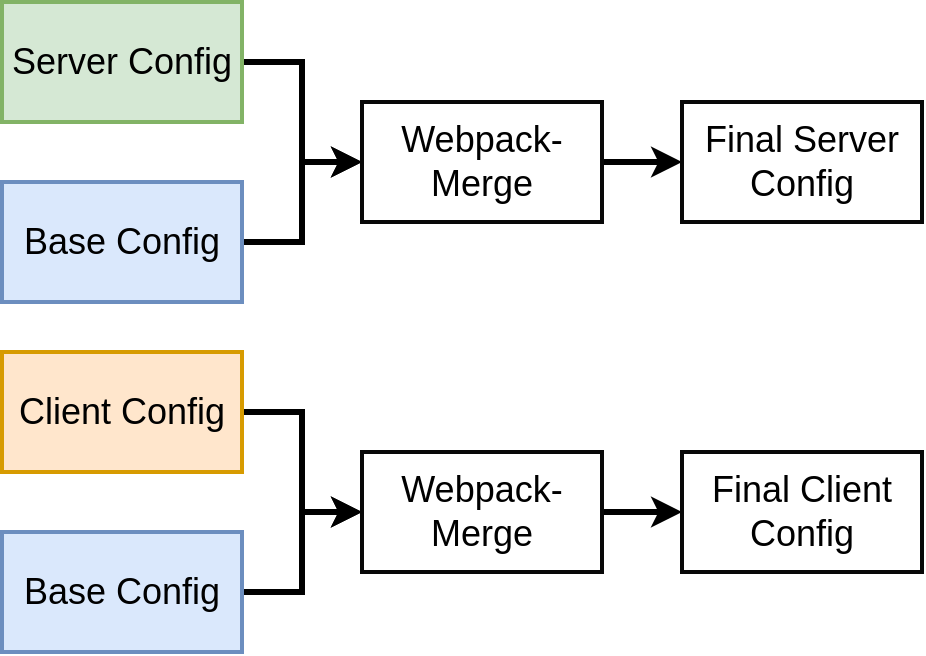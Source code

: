 <mxfile version="13.3.5" type="device" pages="21"><diagram id="21c2842a-0a4d-a205-6ce9-77fbb2356141" name="01 - merge"><mxGraphModel dx="852" dy="494" grid="1" gridSize="10" guides="1" tooltips="1" connect="1" arrows="1" fold="1" page="1" pageScale="1" pageWidth="1100" pageHeight="850" background="#ffffff" math="0" shadow="0"><root><mxCell id="0"/><mxCell id="1" parent="0"/><mxCell id="7" style="edgeStyle=orthogonalEdgeStyle;rounded=0;html=1;exitX=1;exitY=0.5;startArrow=none;startFill=0;endArrow=classic;endFill=1;jettySize=auto;orthogonalLoop=1;strokeColor=#000000;strokeWidth=3;fontSize=18;fontColor=#000000;" parent="1" source="2" target="5" edge="1"><mxGeometry relative="1" as="geometry"/></mxCell><mxCell id="2" value="Base Config" style="rounded=0;whiteSpace=wrap;html=1;shadow=0;labelBackgroundColor=none;strokeColor=#6c8ebf;strokeWidth=2;fillColor=#dae8fc;fontSize=18;fontColor=#000000;align=center;" parent="1" vertex="1"><mxGeometry x="290" y="190" width="120" height="60" as="geometry"/></mxCell><mxCell id="6" style="edgeStyle=orthogonalEdgeStyle;rounded=0;html=1;exitX=1;exitY=0.5;startArrow=none;startFill=0;endArrow=classic;endFill=1;jettySize=auto;orthogonalLoop=1;strokeColor=#000000;strokeWidth=3;fontSize=18;fontColor=#000000;" parent="1" source="3" target="5" edge="1"><mxGeometry relative="1" as="geometry"/></mxCell><mxCell id="3" value="Server Config" style="rounded=0;whiteSpace=wrap;html=1;shadow=0;labelBackgroundColor=none;strokeColor=#82b366;strokeWidth=2;fillColor=#d5e8d4;fontSize=18;fontColor=#000000;align=center;" parent="1" vertex="1"><mxGeometry x="290" y="100" width="120" height="60" as="geometry"/></mxCell><mxCell id="9" style="edgeStyle=orthogonalEdgeStyle;rounded=0;html=1;exitX=1;exitY=0.5;startArrow=none;startFill=0;endArrow=classic;endFill=1;jettySize=auto;orthogonalLoop=1;strokeColor=#000000;strokeWidth=3;fontSize=18;fontColor=#000000;" parent="1" source="5" target="8" edge="1"><mxGeometry relative="1" as="geometry"/></mxCell><mxCell id="5" value="Webpack-Merge" style="rounded=0;whiteSpace=wrap;html=1;shadow=0;labelBackgroundColor=none;strokeColor=#080808;strokeWidth=2;fillColor=#ffffff;fontSize=18;fontColor=#000000;align=center;" parent="1" vertex="1"><mxGeometry x="470" y="150" width="120" height="60" as="geometry"/></mxCell><mxCell id="8" value="Final Server Config" style="rounded=0;whiteSpace=wrap;html=1;shadow=0;labelBackgroundColor=none;strokeColor=#080808;strokeWidth=2;fillColor=#ffffff;fontSize=18;fontColor=#000000;align=center;" parent="1" vertex="1"><mxGeometry x="630" y="150" width="120" height="60" as="geometry"/></mxCell><mxCell id="11" style="edgeStyle=orthogonalEdgeStyle;rounded=0;html=1;exitX=1;exitY=0.5;startArrow=none;startFill=0;endArrow=classic;endFill=1;jettySize=auto;orthogonalLoop=1;strokeColor=#000000;strokeWidth=3;fontSize=18;fontColor=#000000;" parent="1" source="12" target="16" edge="1"><mxGeometry relative="1" as="geometry"/></mxCell><mxCell id="12" value="Base Config" style="rounded=0;whiteSpace=wrap;html=1;shadow=0;labelBackgroundColor=none;strokeColor=#6c8ebf;strokeWidth=2;fillColor=#dae8fc;fontSize=18;fontColor=#000000;align=center;" parent="1" vertex="1"><mxGeometry x="290" y="365" width="120" height="60" as="geometry"/></mxCell><mxCell id="13" style="edgeStyle=orthogonalEdgeStyle;rounded=0;html=1;exitX=1;exitY=0.5;startArrow=none;startFill=0;endArrow=classic;endFill=1;jettySize=auto;orthogonalLoop=1;strokeColor=#000000;strokeWidth=3;fontSize=18;fontColor=#000000;" parent="1" source="14" target="16" edge="1"><mxGeometry relative="1" as="geometry"/></mxCell><mxCell id="14" value="Client Config" style="rounded=0;whiteSpace=wrap;html=1;shadow=0;labelBackgroundColor=none;strokeColor=#d79b00;strokeWidth=2;fillColor=#ffe6cc;fontSize=18;fontColor=#000000;align=center;" parent="1" vertex="1"><mxGeometry x="290" y="275" width="120" height="60" as="geometry"/></mxCell><mxCell id="15" style="edgeStyle=orthogonalEdgeStyle;rounded=0;html=1;exitX=1;exitY=0.5;startArrow=none;startFill=0;endArrow=classic;endFill=1;jettySize=auto;orthogonalLoop=1;strokeColor=#000000;strokeWidth=3;fontSize=18;fontColor=#000000;" parent="1" source="16" target="17" edge="1"><mxGeometry relative="1" as="geometry"/></mxCell><mxCell id="16" value="Webpack-Merge" style="rounded=0;whiteSpace=wrap;html=1;shadow=0;labelBackgroundColor=none;strokeColor=#080808;strokeWidth=2;fillColor=#ffffff;fontSize=18;fontColor=#000000;align=center;" parent="1" vertex="1"><mxGeometry x="470" y="325" width="120" height="60" as="geometry"/></mxCell><mxCell id="17" value="Final Client Config" style="rounded=0;whiteSpace=wrap;html=1;shadow=0;labelBackgroundColor=none;strokeColor=#080808;strokeWidth=2;fillColor=#ffffff;fontSize=18;fontColor=#000000;align=center;" parent="1" vertex="1"><mxGeometry x="630" y="325" width="120" height="60" as="geometry"/></mxCell></root></mxGraphModel></diagram><diagram id="4986c399-2990-48ab-7514-ac83f16edcc7" name="02 - require"><mxGraphModel dx="1238" dy="538" grid="1" gridSize="10" guides="1" tooltips="1" connect="1" arrows="1" fold="1" page="1" pageScale="1" pageWidth="1100" pageHeight="850" background="#ffffff" math="0" shadow="0"><root><mxCell id="0"/><mxCell id="1" parent="0"/><mxCell id="13" style="edgeStyle=orthogonalEdgeStyle;rounded=0;html=1;exitX=0.5;exitY=1;startArrow=none;startFill=0;endArrow=classic;endFill=1;jettySize=auto;orthogonalLoop=1;strokeColor=#000000;strokeWidth=3;fontSize=18;fontColor=#000000;" parent="1" source="2" target="12" edge="1"><mxGeometry relative="1" as="geometry"/></mxCell><mxCell id="2" value="index.js" style="rounded=0;whiteSpace=wrap;html=1;shadow=0;labelBackgroundColor=none;strokeColor=#080808;strokeWidth=2;fillColor=#ffffff;fontSize=18;fontColor=#000000;align=center;" parent="1" vertex="1"><mxGeometry x="470" y="320" width="120" height="60" as="geometry"/></mxCell><mxCell id="7" style="edgeStyle=orthogonalEdgeStyle;rounded=0;html=1;exitX=0.5;exitY=1;startArrow=none;startFill=0;endArrow=classic;endFill=1;jettySize=auto;orthogonalLoop=1;strokeColor=#000000;strokeWidth=3;fontSize=18;fontColor=#000000;" parent="1" source="3" target="2" edge="1"><mxGeometry relative="1" as="geometry"/></mxCell><mxCell id="3" value="express" style="rounded=0;whiteSpace=wrap;html=1;shadow=0;labelBackgroundColor=none;strokeColor=#080808;strokeWidth=2;fillColor=#ffffff;fontSize=18;fontColor=#000000;align=center;" parent="1" vertex="1"><mxGeometry x="360" y="200" width="120" height="60" as="geometry"/></mxCell><mxCell id="8" style="edgeStyle=orthogonalEdgeStyle;rounded=0;html=1;exitX=0.5;exitY=1;startArrow=none;startFill=0;endArrow=classic;endFill=1;jettySize=auto;orthogonalLoop=1;strokeColor=#000000;strokeWidth=3;fontSize=18;fontColor=#000000;" parent="1" source="4" target="2" edge="1"><mxGeometry relative="1" as="geometry"/></mxCell><mxCell id="4" value="react" style="rounded=0;whiteSpace=wrap;html=1;shadow=0;labelBackgroundColor=none;strokeColor=#080808;strokeWidth=2;fillColor=#ffffff;fontSize=18;fontColor=#000000;align=center;" parent="1" vertex="1"><mxGeometry x="410" y="150" width="120" height="60" as="geometry"/></mxCell><mxCell id="9" style="edgeStyle=orthogonalEdgeStyle;rounded=0;html=1;exitX=0.5;exitY=1;startArrow=none;startFill=0;endArrow=classic;endFill=1;jettySize=auto;orthogonalLoop=1;strokeColor=#000000;strokeWidth=3;fontSize=18;fontColor=#000000;" parent="1" source="5" target="2" edge="1"><mxGeometry relative="1" as="geometry"/></mxCell><mxCell id="5" value="react-dom" style="rounded=0;whiteSpace=wrap;html=1;shadow=0;labelBackgroundColor=none;strokeColor=#080808;strokeWidth=2;fillColor=#ffffff;fontSize=18;fontColor=#000000;align=center;" parent="1" vertex="1"><mxGeometry x="480" y="190" width="120" height="60" as="geometry"/></mxCell><mxCell id="10" style="edgeStyle=orthogonalEdgeStyle;rounded=0;html=1;exitX=0.5;exitY=1;startArrow=none;startFill=0;endArrow=classic;endFill=1;jettySize=auto;orthogonalLoop=1;strokeColor=#000000;strokeWidth=3;fontSize=18;fontColor=#000000;" parent="1" source="6" target="2" edge="1"><mxGeometry relative="1" as="geometry"/></mxCell><mxCell id="6" value="Home" style="rounded=0;whiteSpace=wrap;html=1;shadow=0;labelBackgroundColor=none;strokeColor=#080808;strokeWidth=2;fillColor=#ffffff;fontSize=18;fontColor=#000000;align=center;" parent="1" vertex="1"><mxGeometry x="560" y="150" width="120" height="60" as="geometry"/></mxCell><mxCell id="15" style="edgeStyle=orthogonalEdgeStyle;rounded=0;html=1;exitX=0.5;exitY=1;startArrow=none;startFill=0;endArrow=classic;endFill=1;jettySize=auto;orthogonalLoop=1;strokeColor=#000000;strokeWidth=3;fontSize=18;fontColor=#000000;" parent="1" source="12" target="14" edge="1"><mxGeometry relative="1" as="geometry"/></mxCell><mxCell id="12" value="Webpack" style="rounded=0;whiteSpace=wrap;html=1;shadow=0;labelBackgroundColor=none;strokeColor=#080808;strokeWidth=2;fillColor=#ffffff;fontSize=18;fontColor=#000000;align=center;" parent="1" vertex="1"><mxGeometry x="470" y="410" width="120" height="60" as="geometry"/></mxCell><mxCell id="14" value="bundle.js" style="rounded=0;whiteSpace=wrap;html=1;shadow=0;labelBackgroundColor=none;strokeColor=#080808;strokeWidth=2;fillColor=#ffffff;fontSize=18;fontColor=#000000;align=center;" parent="1" vertex="1"><mxGeometry x="470" y="500" width="120" height="60" as="geometry"/></mxCell></root></mxGraphModel></diagram><diagram id="cc7e597c-1743-fa7e-12bc-1431d710cc29" name="03 - routes"><mxGraphModel dx="1238" dy="538" grid="1" gridSize="10" guides="1" tooltips="1" connect="1" arrows="1" fold="1" page="1" pageScale="1" pageWidth="1100" pageHeight="850" background="#ffffff" math="0" shadow="0"><root><mxCell id="0"/><mxCell id="1" parent="0"/><mxCell id="8" value="" style="rounded=0;whiteSpace=wrap;html=1;shadow=0;labelBackgroundColor=none;strokeColor=#080808;strokeWidth=2;fillColor=#ffffff;fontSize=28;fontColor=#000000;align=center;" parent="1" vertex="1"><mxGeometry x="680" y="135" width="170" height="270" as="geometry"/></mxCell><mxCell id="16" style="edgeStyle=orthogonalEdgeStyle;rounded=0;html=1;exitX=1;exitY=0.5;entryX=0;entryY=0.5;startArrow=none;startFill=0;endArrow=classic;endFill=1;jettySize=auto;orthogonalLoop=1;strokeColor=#000000;strokeWidth=3;fontSize=18;fontColor=#000000;" parent="1" source="2" target="8" edge="1"><mxGeometry relative="1" as="geometry"/></mxCell><mxCell id="2" value="*" style="rounded=0;whiteSpace=wrap;html=1;shadow=0;labelBackgroundColor=none;strokeColor=#080808;strokeWidth=2;fillColor=#ffffff;fontSize=28;fontColor=#000000;align=center;" parent="1" vertex="1"><mxGeometry x="480" y="240" width="120" height="60" as="geometry"/></mxCell><mxCell id="3" value="/" style="rounded=0;whiteSpace=wrap;html=1;shadow=0;labelBackgroundColor=none;strokeColor=#080808;strokeWidth=2;fillColor=#ffffff;fontSize=18;fontColor=#000000;align=center;" parent="1" vertex="1"><mxGeometry x="705" y="155" width="120" height="60" as="geometry"/></mxCell><mxCell id="4" value="Express Route Handler" style="text;html=1;strokeColor=none;fillColor=none;align=center;verticalAlign=middle;whiteSpace=wrap;rounded=0;shadow=0;labelBackgroundColor=none;fontSize=18;fontColor=#000000;" parent="1" vertex="1"><mxGeometry x="470" y="185" width="140" height="50" as="geometry"/></mxCell><mxCell id="5" value="/users" style="rounded=0;whiteSpace=wrap;html=1;shadow=0;labelBackgroundColor=none;strokeColor=#080808;strokeWidth=2;fillColor=#ffffff;fontSize=18;fontColor=#000000;align=center;" parent="1" vertex="1"><mxGeometry x="705" y="240" width="120" height="60" as="geometry"/></mxCell><mxCell id="6" value="/admins" style="rounded=0;whiteSpace=wrap;html=1;shadow=0;labelBackgroundColor=none;strokeColor=#080808;strokeWidth=2;fillColor=#ffffff;fontSize=18;fontColor=#000000;align=center;" parent="1" vertex="1"><mxGeometry x="705" y="325" width="120" height="60" as="geometry"/></mxCell><mxCell id="9" value="React Router" style="text;html=1;strokeColor=none;fillColor=none;align=center;verticalAlign=middle;whiteSpace=wrap;rounded=0;shadow=0;labelBackgroundColor=none;fontSize=18;fontColor=#000000;" parent="1" vertex="1"><mxGeometry x="710" y="110" width="110" height="20" as="geometry"/></mxCell><mxCell id="13" style="edgeStyle=orthogonalEdgeStyle;rounded=0;html=1;exitX=1;exitY=0.5;startArrow=none;startFill=0;endArrow=classic;endFill=1;jettySize=auto;orthogonalLoop=1;strokeColor=#000000;strokeWidth=3;fontSize=18;fontColor=#000000;" parent="1" source="10" target="2" edge="1"><mxGeometry relative="1" as="geometry"/></mxCell><mxCell id="10" value="Request to /" style="rounded=0;whiteSpace=wrap;html=1;shadow=0;labelBackgroundColor=none;strokeColor=#080808;strokeWidth=2;fillColor=#ffffff;fontSize=18;fontColor=#000000;align=center;" parent="1" vertex="1"><mxGeometry x="270" y="180" width="120" height="60" as="geometry"/></mxCell><mxCell id="14" style="edgeStyle=orthogonalEdgeStyle;rounded=0;html=1;exitX=1;exitY=0.5;startArrow=none;startFill=0;endArrow=classic;endFill=1;jettySize=auto;orthogonalLoop=1;strokeColor=#000000;strokeWidth=3;fontSize=18;fontColor=#000000;" parent="1" source="11" target="2" edge="1"><mxGeometry relative="1" as="geometry"/></mxCell><mxCell id="11" value="Request to /users" style="rounded=0;whiteSpace=wrap;html=1;shadow=0;labelBackgroundColor=none;strokeColor=#080808;strokeWidth=2;fillColor=#ffffff;fontSize=18;fontColor=#000000;align=center;" parent="1" vertex="1"><mxGeometry x="270" y="240" width="120" height="60" as="geometry"/></mxCell><mxCell id="15" style="edgeStyle=orthogonalEdgeStyle;rounded=0;html=1;exitX=1;exitY=0.5;startArrow=none;startFill=0;endArrow=classic;endFill=1;jettySize=auto;orthogonalLoop=1;strokeColor=#000000;strokeWidth=3;fontSize=18;fontColor=#000000;" parent="1" source="12" target="2" edge="1"><mxGeometry relative="1" as="geometry"/></mxCell><mxCell id="12" value="Request to /admins" style="rounded=0;whiteSpace=wrap;html=1;shadow=0;labelBackgroundColor=none;strokeColor=#080808;strokeWidth=2;fillColor=#ffffff;fontSize=18;fontColor=#000000;align=center;" parent="1" vertex="1"><mxGeometry x="270" y="300" width="120" height="60" as="geometry"/></mxCell><mxCell id="17" value="Browser Request" style="text;html=1;strokeColor=none;fillColor=none;align=center;verticalAlign=middle;whiteSpace=wrap;rounded=0;shadow=0;labelBackgroundColor=none;fontSize=18;fontColor=#000000;" parent="1" vertex="1"><mxGeometry x="295" y="135" width="70" height="40" as="geometry"/></mxCell></root></mxGraphModel></diagram><diagram id="9e09f57c-162c-de46-6384-e1a34e639ab5" name="04 - browser router"><mxGraphModel dx="1238" dy="538" grid="1" gridSize="10" guides="1" tooltips="1" connect="1" arrows="1" fold="1" page="1" pageScale="1" pageWidth="1100" pageHeight="850" background="#ffffff" math="0" shadow="0"><root><mxCell id="0"/><mxCell id="1" parent="0"/><mxCell id="4" value="Browser requests '/users'" style="rounded=0;whiteSpace=wrap;html=1;shadow=0;labelBackgroundColor=none;strokeColor=#080808;strokeWidth=2;fillColor=#ffffff;fontSize=18;fontColor=#000000;align=center;" parent="1" vertex="1"><mxGeometry x="420" y="90" width="220" height="60" as="geometry"/></mxCell><mxCell id="7" value="Express handler of 'app.get('*')' responds" style="rounded=0;whiteSpace=wrap;html=1;shadow=0;labelBackgroundColor=none;strokeColor=#080808;strokeWidth=2;fillColor=#ffffff;fontSize=18;fontColor=#000000;align=center;" parent="1" vertex="1"><mxGeometry x="420" y="160" width="220" height="60" as="geometry"/></mxCell><mxCell id="8" value="Express sends down index.html" style="rounded=0;whiteSpace=wrap;html=1;shadow=0;labelBackgroundColor=none;strokeColor=#080808;strokeWidth=2;fillColor=#ffffff;fontSize=18;fontColor=#000000;align=center;" parent="1" vertex="1"><mxGeometry x="420" y="230" width="220" height="60" as="geometry"/></mxCell><mxCell id="9" value="Express sends down bundle.js" style="rounded=0;whiteSpace=wrap;html=1;shadow=0;labelBackgroundColor=none;strokeColor=#080808;strokeWidth=2;fillColor=#ffffff;fontSize=18;fontColor=#000000;align=center;" parent="1" vertex="1"><mxGeometry x="420" y="300" width="220" height="60" as="geometry"/></mxCell><mxCell id="10" value="React boots up, React Router boots up" style="rounded=0;whiteSpace=wrap;html=1;shadow=0;labelBackgroundColor=none;strokeColor=#080808;strokeWidth=2;fillColor=#ffffff;fontSize=18;fontColor=#000000;align=center;" parent="1" vertex="1"><mxGeometry x="420" y="370" width="220" height="60" as="geometry"/></mxCell><mxCell id="11" value="BrowserRouter looks at URL in address bar, renders some route" style="rounded=0;whiteSpace=wrap;html=1;shadow=0;labelBackgroundColor=none;strokeColor=#080808;strokeWidth=2;fillColor=#ffffff;fontSize=18;fontColor=#000000;align=center;" parent="1" vertex="1"><mxGeometry x="420" y="440" width="220" height="80" as="geometry"/></mxCell><mxCell id="12" value="" style="endArrow=classic;html=1;strokeColor=#000000;strokeWidth=3;fontSize=18;fontColor=#000000;" parent="1" edge="1"><mxGeometry width="50" height="50" relative="1" as="geometry"><mxPoint x="390" y="90" as="sourcePoint"/><mxPoint x="390" y="517" as="targetPoint"/></mxGeometry></mxCell><mxCell id="13" value="Time" style="text;html=1;strokeColor=none;fillColor=none;align=center;verticalAlign=middle;whiteSpace=wrap;rounded=0;shadow=0;labelBackgroundColor=none;fontSize=18;fontColor=#000000;" parent="1" vertex="1"><mxGeometry x="330" y="90" width="40" height="20" as="geometry"/></mxCell></root></mxGraphModel></diagram><diagram id="233b9495-ede4-fb6e-de21-3611a82ebdfc" name="05 - phase"><mxGraphModel dx="1238" dy="538" grid="1" gridSize="10" guides="1" tooltips="1" connect="1" arrows="1" fold="1" page="1" pageScale="1" pageWidth="1100" pageHeight="850" background="#ffffff" math="0" shadow="0"><root><mxCell id="0"/><mxCell id="1" parent="0"/><mxCell id="2" value="" style="endArrow=none;html=1;strokeColor=#000000;strokeWidth=3;fontSize=18;fontColor=#000000;" parent="1" edge="1"><mxGeometry width="50" height="50" relative="1" as="geometry"><mxPoint x="520" y="300" as="sourcePoint"/><mxPoint x="520" y="170" as="targetPoint"/></mxGeometry></mxCell><mxCell id="3" value="Server" style="text;html=1;strokeColor=none;fillColor=none;align=center;verticalAlign=middle;whiteSpace=wrap;rounded=0;shadow=0;labelBackgroundColor=none;fontSize=18;fontColor=#000000;" parent="1" vertex="1"><mxGeometry x="410" y="180" width="40" height="20" as="geometry"/></mxCell><mxCell id="4" value="Client" style="text;html=1;strokeColor=none;fillColor=none;align=center;verticalAlign=middle;whiteSpace=wrap;rounded=0;shadow=0;labelBackgroundColor=none;fontSize=18;fontColor=#000000;" parent="1" vertex="1"><mxGeometry x="590" y="180" width="40" height="20" as="geometry"/></mxCell><mxCell id="5" value="StaticRouter" style="rounded=0;whiteSpace=wrap;html=1;shadow=0;labelBackgroundColor=none;strokeColor=#080808;strokeWidth=2;fillColor=#ffffff;fontSize=18;fontColor=#000000;align=center;" parent="1" vertex="1"><mxGeometry x="360" y="220" width="140" height="60" as="geometry"/></mxCell><mxCell id="6" value="BrowserRouter" style="rounded=0;whiteSpace=wrap;html=1;shadow=0;labelBackgroundColor=none;strokeColor=#080808;strokeWidth=2;fillColor=#ffffff;fontSize=18;fontColor=#000000;align=center;" parent="1" vertex="1"><mxGeometry x="540" y="220" width="140" height="60" as="geometry"/></mxCell><mxCell id="7" value="For use when running in a browser" style="text;html=1;strokeColor=none;fillColor=none;align=center;verticalAlign=middle;whiteSpace=wrap;rounded=0;shadow=0;labelBackgroundColor=none;fontSize=12;fontColor=#000000;fontStyle=2" parent="1" vertex="1"><mxGeometry x="550" y="280" width="130" height="40" as="geometry"/></mxCell><mxCell id="8" value="For use when doing SSR" style="text;html=1;strokeColor=none;fillColor=none;align=center;verticalAlign=middle;whiteSpace=wrap;rounded=0;shadow=0;labelBackgroundColor=none;fontSize=12;fontColor=#000000;fontStyle=2" parent="1" vertex="1"><mxGeometry x="365" y="280" width="130" height="40" as="geometry"/></mxCell></root></mxGraphModel></diagram><diagram id="ed028d79-8e7c-59b4-d987-409c6d059123" name="06 - diff routers"><mxGraphModel dx="1238" dy="538" grid="1" gridSize="10" guides="1" tooltips="1" connect="1" arrows="1" fold="1" page="1" pageScale="1" pageWidth="1100" pageHeight="850" background="#ffffff" math="0" shadow="0"><root><mxCell id="0"/><mxCell id="1" parent="0"/><mxCell id="2" value="" style="rounded=0;whiteSpace=wrap;html=1;shadow=0;labelBackgroundColor=none;strokeColor=#080808;strokeWidth=2;fillColor=#ffffff;fontSize=18;fontColor=#000000;align=center;" parent="1" vertex="1"><mxGeometry x="335" y="265" width="170" height="180" as="geometry"/></mxCell><mxCell id="3" value="Server" style="text;html=1;strokeColor=none;fillColor=none;align=center;verticalAlign=middle;whiteSpace=wrap;rounded=0;shadow=0;labelBackgroundColor=none;fontSize=18;fontColor=#000000;" parent="1" vertex="1"><mxGeometry x="400" y="455" width="40" height="20" as="geometry"/></mxCell><mxCell id="4" value="" style="rounded=0;whiteSpace=wrap;html=1;shadow=0;labelBackgroundColor=none;strokeColor=#080808;strokeWidth=2;fillColor=#ffffff;fontSize=18;fontColor=#000000;align=center;" parent="1" vertex="1"><mxGeometry x="575" y="265" width="170" height="180" as="geometry"/></mxCell><mxCell id="5" value="Client" style="text;html=1;strokeColor=none;fillColor=none;align=center;verticalAlign=middle;whiteSpace=wrap;rounded=0;shadow=0;labelBackgroundColor=none;fontSize=18;fontColor=#000000;" parent="1" vertex="1"><mxGeometry x="640" y="455" width="40" height="20" as="geometry"/></mxCell><mxCell id="8" value="index.js" style="rounded=0;whiteSpace=wrap;html=1;shadow=0;labelBackgroundColor=none;strokeColor=#080808;strokeWidth=2;fillColor=#ffffff;fontSize=18;fontColor=#000000;align=center;" parent="1" vertex="1"><mxGeometry x="360" y="375" width="120" height="60" as="geometry"/></mxCell><mxCell id="10" style="edgeStyle=orthogonalEdgeStyle;rounded=0;html=1;exitX=0.5;exitY=1;entryX=0.5;entryY=0;startArrow=none;startFill=0;endArrow=classic;endFill=1;jettySize=auto;orthogonalLoop=1;strokeColor=#000000;strokeWidth=3;fontSize=18;fontColor=#000000;" parent="1" source="9" target="8" edge="1"><mxGeometry relative="1" as="geometry"/></mxCell><mxCell id="9" value="renderer.js" style="rounded=0;whiteSpace=wrap;html=1;shadow=0;labelBackgroundColor=none;strokeColor=#080808;strokeWidth=2;fillColor=#ffffff;fontSize=18;fontColor=#000000;align=center;" parent="1" vertex="1"><mxGeometry x="360" y="285" width="120" height="60" as="geometry"/></mxCell><mxCell id="11" value="client.js" style="rounded=0;whiteSpace=wrap;html=1;shadow=0;labelBackgroundColor=none;strokeColor=#080808;strokeWidth=2;fillColor=#ffffff;fontSize=18;fontColor=#000000;align=center;" parent="1" vertex="1"><mxGeometry x="600" y="375" width="120" height="60" as="geometry"/></mxCell><mxCell id="13" style="edgeStyle=orthogonalEdgeStyle;rounded=0;html=1;exitX=0.25;exitY=1;entryX=0.5;entryY=0;startArrow=none;startFill=0;endArrow=classic;endFill=1;jettySize=auto;orthogonalLoop=1;strokeColor=#000000;strokeWidth=3;fontSize=18;fontColor=#000000;" parent="1" source="12" target="9" edge="1"><mxGeometry relative="1" as="geometry"/></mxCell><mxCell id="14" style="edgeStyle=orthogonalEdgeStyle;rounded=0;html=1;exitX=0.75;exitY=1;startArrow=none;startFill=0;endArrow=classic;endFill=1;jettySize=auto;orthogonalLoop=1;strokeColor=#000000;strokeWidth=3;fontSize=18;fontColor=#000000;" parent="1" source="12" target="11" edge="1"><mxGeometry relative="1" as="geometry"><Array as="points"><mxPoint x="570" y="240"/><mxPoint x="660" y="240"/></Array></mxGeometry></mxCell><mxCell id="12" value="Routes.js" style="rounded=0;whiteSpace=wrap;html=1;shadow=0;labelBackgroundColor=none;strokeColor=#080808;strokeWidth=2;fillColor=#ffffff;fontSize=18;fontColor=#000000;align=center;" parent="1" vertex="1"><mxGeometry x="480" y="140" width="120" height="60" as="geometry"/></mxCell><mxCell id="15" value="StaticRouter" style="rounded=0;whiteSpace=wrap;html=1;shadow=0;labelBackgroundColor=none;strokeColor=#080808;strokeWidth=2;fillColor=#ffffff;fontSize=12;fontColor=#000000;align=center;" parent="1" vertex="1"><mxGeometry x="380" y="285" width="80" height="15" as="geometry"/></mxCell><mxCell id="16" value="BrowserRouter" style="rounded=0;whiteSpace=wrap;html=1;shadow=0;labelBackgroundColor=none;strokeColor=#080808;strokeWidth=2;fillColor=#ffffff;fontSize=12;fontColor=#000000;align=center;" parent="1" vertex="1"><mxGeometry x="615" y="375" width="90" height="15" as="geometry"/></mxCell></root></mxGraphModel></diagram><diagram id="4f735531-f3a7-540c-fd9a-0270abe3f53d" name="07 - mismatch html"><mxGraphModel dx="1238" dy="538" grid="1" gridSize="10" guides="1" tooltips="1" connect="1" arrows="1" fold="1" page="1" pageScale="1" pageWidth="1100" pageHeight="850" background="#ffffff" math="0" shadow="0"><root><mxCell id="0"/><mxCell id="1" parent="0"/><mxCell id="6" style="edgeStyle=orthogonalEdgeStyle;rounded=0;html=1;exitX=1;exitY=0.5;entryX=0;entryY=0.5;startArrow=none;startFill=0;endArrow=classic;endFill=1;jettySize=auto;orthogonalLoop=1;strokeColor=#000000;strokeWidth=3;fontSize=18;fontColor=#000000;" parent="1" source="2" target="5" edge="1"><mxGeometry relative="1" as="geometry"/></mxCell><mxCell id="2" value="Server" style="rounded=0;whiteSpace=wrap;html=1;shadow=0;labelBackgroundColor=none;strokeColor=#080808;strokeWidth=2;fillColor=#ffffff;fontSize=18;fontColor=#000000;align=center;" parent="1" vertex="1"><mxGeometry x="330" y="183" width="120" height="60" as="geometry"/></mxCell><mxCell id="8" style="edgeStyle=orthogonalEdgeStyle;rounded=0;html=1;exitX=1;exitY=0.5;entryX=0;entryY=0.5;startArrow=none;startFill=0;endArrow=classic;endFill=1;jettySize=auto;orthogonalLoop=1;strokeColor=#000000;strokeWidth=3;fontSize=18;fontColor=#000000;" parent="1" source="3" target="7" edge="1"><mxGeometry relative="1" as="geometry"/></mxCell><mxCell id="3" value="Client" style="rounded=0;whiteSpace=wrap;html=1;shadow=0;labelBackgroundColor=none;strokeColor=#080808;strokeWidth=2;fillColor=#ffffff;fontSize=18;fontColor=#000000;align=center;" parent="1" vertex="1"><mxGeometry x="330" y="293" width="120" height="60" as="geometry"/></mxCell><mxCell id="5" value="&lt;span&gt;&amp;lt;div&amp;gt;&lt;/span&gt;&lt;div&gt;&amp;nbsp; &amp;lt;input&amp;gt;&amp;lt;/input&amp;gt;&lt;/div&gt;&lt;span&gt;&amp;lt;/div&amp;gt;&lt;/span&gt;" style="text;html=1;strokeColor=none;fillColor=none;align=left;verticalAlign=middle;whiteSpace=wrap;rounded=0;shadow=0;labelBackgroundColor=none;fontSize=18;fontColor=#000000;" parent="1" vertex="1"><mxGeometry x="540" y="168" width="200" height="90" as="geometry"/></mxCell><mxCell id="7" value="&lt;div&gt;&amp;lt;div&amp;gt;&lt;/div&gt;&lt;div&gt;&amp;nbsp; &amp;lt;textarea&amp;gt;&amp;lt;/textarea&amp;gt;&lt;/div&gt;&lt;div&gt;&amp;lt;/div&amp;gt;&lt;/div&gt;" style="text;html=1;strokeColor=none;fillColor=none;align=left;verticalAlign=middle;whiteSpace=wrap;rounded=0;shadow=0;labelBackgroundColor=none;fontSize=18;fontColor=#000000;" parent="1" vertex="1"><mxGeometry x="530" y="273" width="200" height="100" as="geometry"/></mxCell></root></mxGraphModel></diagram><diagram id="08cf0661-5220-9a49-6c19-1f938ac529cc" name="08 - routing"><mxGraphModel dx="1238" dy="538" grid="1" gridSize="10" guides="1" tooltips="1" connect="1" arrows="1" fold="1" page="1" pageScale="1" pageWidth="1100" pageHeight="850" background="#ffffff" math="0" shadow="0"><root><mxCell id="0"/><mxCell id="1" parent="0"/><mxCell id="9" style="edgeStyle=orthogonalEdgeStyle;rounded=0;html=1;exitX=1;exitY=0.5;startArrow=none;startFill=0;endArrow=classic;endFill=1;jettySize=auto;orthogonalLoop=1;strokeColor=#000000;strokeWidth=3;fontSize=18;fontColor=#000000;" parent="1" source="6" target="7" edge="1"><mxGeometry relative="1" as="geometry"/></mxCell><mxCell id="6" value="" style="rounded=0;whiteSpace=wrap;html=1;shadow=0;labelBackgroundColor=none;strokeColor=#080808;strokeWidth=2;fillColor=#ffffff;fontSize=18;fontColor=#000000;align=center;" parent="1" vertex="1"><mxGeometry x="410" y="145" width="180" height="190" as="geometry"/></mxCell><mxCell id="7" value="" style="rounded=0;whiteSpace=wrap;html=1;shadow=0;labelBackgroundColor=none;strokeColor=#080808;strokeWidth=2;fillColor=#ffffff;fontSize=18;fontColor=#000000;align=center;" parent="1" vertex="1"><mxGeometry x="650" y="145" width="200" height="190" as="geometry"/></mxCell><mxCell id="8" style="edgeStyle=orthogonalEdgeStyle;rounded=0;html=1;exitX=1;exitY=0.5;entryX=0;entryY=0.5;startArrow=none;startFill=0;endArrow=classic;endFill=1;jettySize=auto;orthogonalLoop=1;strokeColor=#000000;strokeWidth=3;fontSize=18;fontColor=#000000;" parent="1" source="2" target="6" edge="1"><mxGeometry relative="1" as="geometry"/></mxCell><mxCell id="2" value="Incoming HTTP Request" style="rounded=0;whiteSpace=wrap;html=1;shadow=0;labelBackgroundColor=none;strokeColor=#080808;strokeWidth=2;fillColor=#ffffff;fontSize=18;fontColor=#000000;align=center;" parent="1" vertex="1"><mxGeometry x="220" y="210" width="140" height="60" as="geometry"/></mxCell><mxCell id="3" value="app.get('/')" style="rounded=0;whiteSpace=wrap;html=1;shadow=0;labelBackgroundColor=none;strokeColor=#080808;strokeWidth=2;fillColor=#ffffff;fontSize=18;fontColor=#000000;align=center;" parent="1" vertex="1"><mxGeometry x="430" y="210" width="140" height="60" as="geometry"/></mxCell><mxCell id="4" value="/" style="rounded=0;whiteSpace=wrap;html=1;shadow=0;labelBackgroundColor=none;strokeColor=#080808;strokeWidth=2;fillColor=#ffffff;fontSize=18;fontColor=#000000;align=center;" parent="1" vertex="1"><mxGeometry x="680" y="160" width="140" height="60" as="geometry"/></mxCell><mxCell id="5" value="/hi" style="rounded=0;whiteSpace=wrap;html=1;shadow=0;labelBackgroundColor=none;strokeColor=#080808;strokeWidth=2;fillColor=#ffffff;fontSize=18;fontColor=#000000;align=center;" parent="1" vertex="1"><mxGeometry x="680" y="260" width="140" height="60" as="geometry"/></mxCell><mxCell id="10" value="Express Routing Tier" style="text;html=1;strokeColor=none;fillColor=none;align=center;verticalAlign=middle;whiteSpace=wrap;rounded=0;shadow=0;labelBackgroundColor=none;fontSize=18;fontColor=#000000;" parent="1" vertex="1"><mxGeometry x="405" y="120" width="190" height="20" as="geometry"/></mxCell><mxCell id="11" value="React Routing Tier" style="text;html=1;strokeColor=none;fillColor=none;align=center;verticalAlign=middle;whiteSpace=wrap;rounded=0;shadow=0;labelBackgroundColor=none;fontSize=18;fontColor=#000000;" parent="1" vertex="1"><mxGeometry x="655" y="120" width="190" height="20" as="geometry"/></mxCell></root></mxGraphModel></diagram><diagram id="e4c53653-3574-7bbb-8e7c-45da6db93521" name="09 - API"><mxGraphModel dx="990" dy="430" grid="1" gridSize="10" guides="1" tooltips="1" connect="1" arrows="1" fold="1" page="1" pageScale="1" pageWidth="1100" pageHeight="850" background="#ffffff" math="0" shadow="0"><root><mxCell id="0"/><mxCell id="1" parent="0"/><mxCell id="2" value="" style="rounded=0;whiteSpace=wrap;html=1;shadow=0;labelBackgroundColor=none;strokeColor=#080808;strokeWidth=2;fillColor=#ffffff;fontSize=18;fontColor=#000000;align=center;" parent="1" vertex="1"><mxGeometry x="425" y="115" width="180" height="405" as="geometry"/></mxCell><mxCell id="3" value="API" style="text;html=1;strokeColor=none;fillColor=none;align=center;verticalAlign=middle;whiteSpace=wrap;rounded=0;shadow=0;labelBackgroundColor=none;fontSize=18;fontColor=#000000;fontStyle=1" parent="1" vertex="1"><mxGeometry x="480" y="85" width="70" height="30" as="geometry"/></mxCell><mxCell id="11" style="edgeStyle=orthogonalEdgeStyle;rounded=0;html=1;exitX=1;exitY=0.5;entryX=0;entryY=0.5;startArrow=none;startFill=0;endArrow=classic;endFill=1;jettySize=auto;orthogonalLoop=1;strokeColor=#000000;strokeWidth=3;fontSize=14;fontColor=#000000;" parent="1" source="4" target="10" edge="1"><mxGeometry relative="1" as="geometry"/></mxCell><mxCell id="4" value="/" style="rounded=0;whiteSpace=wrap;html=1;shadow=0;labelBackgroundColor=none;strokeColor=#080808;strokeWidth=2;fillColor=#ffffff;fontSize=18;fontColor=#000000;align=center;" parent="1" vertex="1"><mxGeometry x="455" y="130" width="120" height="45" as="geometry"/></mxCell><mxCell id="13" style="edgeStyle=orthogonalEdgeStyle;rounded=0;html=1;exitX=1;exitY=0.5;startArrow=none;startFill=0;endArrow=classic;endFill=1;jettySize=auto;orthogonalLoop=1;strokeColor=#000000;strokeWidth=3;fontSize=14;fontColor=#000000;" parent="1" source="5" target="12" edge="1"><mxGeometry relative="1" as="geometry"/></mxCell><mxCell id="5" value="/users" style="rounded=0;whiteSpace=wrap;html=1;shadow=0;labelBackgroundColor=none;strokeColor=#080808;strokeWidth=2;fillColor=#ffffff;fontSize=18;fontColor=#000000;align=center;" parent="1" vertex="1"><mxGeometry x="455" y="196" width="120" height="45" as="geometry"/></mxCell><mxCell id="15" style="edgeStyle=orthogonalEdgeStyle;rounded=0;html=1;exitX=1;exitY=0.5;startArrow=none;startFill=0;endArrow=classic;endFill=1;jettySize=auto;orthogonalLoop=1;strokeColor=#000000;strokeWidth=3;fontSize=14;fontColor=#000000;" parent="1" source="6" target="14" edge="1"><mxGeometry relative="1" as="geometry"/></mxCell><mxCell id="6" value="/admins" style="rounded=0;whiteSpace=wrap;html=1;shadow=0;labelBackgroundColor=none;strokeColor=#080808;strokeWidth=2;fillColor=#ffffff;fontSize=18;fontColor=#000000;align=center;" parent="1" vertex="1"><mxGeometry x="455" y="262" width="120" height="45" as="geometry"/></mxCell><mxCell id="17" style="edgeStyle=orthogonalEdgeStyle;rounded=0;html=1;exitX=1;exitY=0.5;startArrow=none;startFill=0;endArrow=classic;endFill=1;jettySize=auto;orthogonalLoop=1;strokeColor=#000000;strokeWidth=3;fontSize=14;fontColor=#000000;" parent="1" source="7" target="16" edge="1"><mxGeometry relative="1" as="geometry"/></mxCell><mxCell id="7" value="/auth/google" style="rounded=0;whiteSpace=wrap;html=1;shadow=0;labelBackgroundColor=none;strokeColor=#080808;strokeWidth=2;fillColor=#ffffff;fontSize=18;fontColor=#000000;align=center;" parent="1" vertex="1"><mxGeometry x="455" y="328" width="120" height="45" as="geometry"/></mxCell><mxCell id="19" style="edgeStyle=orthogonalEdgeStyle;rounded=0;html=1;exitX=1;exitY=0.5;entryX=0;entryY=0.5;startArrow=none;startFill=0;endArrow=classic;endFill=1;jettySize=auto;orthogonalLoop=1;strokeColor=#000000;strokeWidth=3;fontSize=14;fontColor=#000000;" parent="1" source="8" target="18" edge="1"><mxGeometry relative="1" as="geometry"/></mxCell><mxCell id="8" value="/current_user" style="rounded=0;whiteSpace=wrap;html=1;shadow=0;labelBackgroundColor=none;strokeColor=#080808;strokeWidth=2;fillColor=#ffffff;fontSize=18;fontColor=#000000;align=center;" parent="1" vertex="1"><mxGeometry x="455" y="394" width="120" height="45" as="geometry"/></mxCell><mxCell id="21" style="edgeStyle=orthogonalEdgeStyle;rounded=0;html=1;exitX=1;exitY=0.5;startArrow=none;startFill=0;endArrow=classic;endFill=1;jettySize=auto;orthogonalLoop=1;strokeColor=#000000;strokeWidth=3;fontSize=14;fontColor=#000000;" parent="1" source="9" target="20" edge="1"><mxGeometry relative="1" as="geometry"/></mxCell><mxCell id="9" value="/logout" style="rounded=0;whiteSpace=wrap;html=1;shadow=0;labelBackgroundColor=none;strokeColor=#080808;strokeWidth=2;fillColor=#ffffff;fontSize=18;fontColor=#000000;align=center;" parent="1" vertex="1"><mxGeometry x="455" y="460" width="120" height="45" as="geometry"/></mxCell><mxCell id="10" value="&lt;div style=&quot;text-align: left&quot;&gt;&lt;span&gt;API Documentation&lt;/span&gt;&lt;/div&gt;" style="text;html=1;strokeColor=none;fillColor=none;align=left;verticalAlign=middle;whiteSpace=wrap;rounded=0;shadow=0;labelBackgroundColor=none;fontSize=14;fontColor=#000000;fontStyle=2" parent="1" vertex="1"><mxGeometry x="645" y="132" width="150" height="40" as="geometry"/></mxCell><mxCell id="12" value="&lt;div style=&quot;text-align: left&quot;&gt;&lt;span&gt;Return a list of 'users'&lt;/span&gt;&lt;/div&gt;" style="text;html=1;strokeColor=none;fillColor=none;align=left;verticalAlign=middle;whiteSpace=wrap;rounded=0;shadow=0;labelBackgroundColor=none;fontSize=14;fontColor=#000000;fontStyle=2" parent="1" vertex="1"><mxGeometry x="645" y="199" width="150" height="40" as="geometry"/></mxCell><mxCell id="14" value="&lt;div style=&quot;text-align: left&quot;&gt;&lt;span&gt;Return a list of 'admins' if user is logged in&lt;/span&gt;&lt;/div&gt;" style="text;html=1;strokeColor=none;fillColor=none;align=left;verticalAlign=middle;whiteSpace=wrap;rounded=0;shadow=0;labelBackgroundColor=none;fontSize=14;fontColor=#000000;fontStyle=2" parent="1" vertex="1"><mxGeometry x="645" y="264" width="150" height="40" as="geometry"/></mxCell><mxCell id="16" value="&lt;div style=&quot;text-align: left&quot;&gt;&lt;span&gt;Start the auth process&lt;/span&gt;&lt;/div&gt;" style="text;html=1;strokeColor=none;fillColor=none;align=left;verticalAlign=middle;whiteSpace=wrap;rounded=0;shadow=0;labelBackgroundColor=none;fontSize=14;fontColor=#000000;fontStyle=2" parent="1" vertex="1"><mxGeometry x="645" y="331" width="150" height="40" as="geometry"/></mxCell><mxCell id="18" value="&lt;div style=&quot;text-align: left&quot;&gt;&lt;span&gt;Return information about the currently logged in user&lt;/span&gt;&lt;/div&gt;" style="text;html=1;strokeColor=none;fillColor=none;align=left;verticalAlign=middle;whiteSpace=wrap;rounded=0;shadow=0;labelBackgroundColor=none;fontSize=14;fontColor=#000000;fontStyle=2" parent="1" vertex="1"><mxGeometry x="645" y="396" width="150" height="40" as="geometry"/></mxCell><mxCell id="20" value="&lt;div style=&quot;text-align: left&quot;&gt;&lt;span&gt;Log out of the app&lt;/span&gt;&lt;/div&gt;" style="text;html=1;strokeColor=none;fillColor=none;align=left;verticalAlign=middle;whiteSpace=wrap;rounded=0;shadow=0;labelBackgroundColor=none;fontSize=14;fontColor=#000000;fontStyle=2" parent="1" vertex="1"><mxGeometry x="645" y="463" width="150" height="40" as="geometry"/></mxCell></root></mxGraphModel></diagram><diagram id="6e0301c6-01c7-92f3-2a2a-ad181e7a71ff" name="10 - traditional redux"><mxGraphModel dx="1238" dy="538" grid="1" gridSize="10" guides="1" tooltips="1" connect="1" arrows="1" fold="1" page="1" pageScale="1" pageWidth="1100" pageHeight="850" background="#ffffff" math="0" shadow="0"><root><mxCell id="0"/><mxCell id="1" parent="0"/><mxCell id="9" style="edgeStyle=orthogonalEdgeStyle;rounded=0;html=1;exitX=0.5;exitY=1;entryX=0.5;entryY=0;startArrow=none;startFill=0;endArrow=classic;endFill=1;jettySize=auto;orthogonalLoop=1;strokeColor=#000000;strokeWidth=3;fontSize=16;fontColor=#000000;" parent="1" source="2" target="5" edge="1"><mxGeometry relative="1" as="geometry"/></mxCell><mxCell id="2" value="Browser requests HTML + JS&amp;nbsp;" style="rounded=0;whiteSpace=wrap;html=1;shadow=0;labelBackgroundColor=none;strokeColor=#080808;strokeWidth=2;fillColor=#ffffff;fontSize=16;fontColor=#000000;align=center;" parent="1" vertex="1"><mxGeometry x="380" y="100" width="240" height="40" as="geometry"/></mxCell><mxCell id="3" value="" style="endArrow=classic;html=1;strokeColor=#000000;strokeWidth=3;fontSize=14;fontColor=#000000;" parent="1" edge="1"><mxGeometry width="50" height="50" relative="1" as="geometry"><mxPoint x="340" y="100" as="sourcePoint"/><mxPoint x="340" y="420" as="targetPoint"/></mxGeometry></mxCell><mxCell id="4" value="Time" style="text;html=1;strokeColor=none;fillColor=none;align=center;verticalAlign=middle;whiteSpace=wrap;rounded=0;shadow=0;labelBackgroundColor=none;fontSize=14;fontColor=#000000;" parent="1" vertex="1"><mxGeometry x="280" y="100" width="40" height="20" as="geometry"/></mxCell><mxCell id="10" style="edgeStyle=orthogonalEdgeStyle;rounded=0;html=1;exitX=0.5;exitY=1;startArrow=none;startFill=0;endArrow=classic;endFill=1;jettySize=auto;orthogonalLoop=1;strokeColor=#000000;strokeWidth=3;fontSize=16;fontColor=#000000;" parent="1" source="5" target="6" edge="1"><mxGeometry relative="1" as="geometry"/></mxCell><mxCell id="5" value="React/Redux app boots up in browser" style="rounded=0;whiteSpace=wrap;html=1;shadow=0;labelBackgroundColor=none;strokeColor=#080808;strokeWidth=2;fillColor=#ffffff;fontSize=16;fontColor=#000000;align=center;" parent="1" vertex="1"><mxGeometry x="380" y="168" width="240" height="40" as="geometry"/></mxCell><mxCell id="11" style="edgeStyle=orthogonalEdgeStyle;rounded=0;html=1;exitX=0.5;exitY=1;startArrow=none;startFill=0;endArrow=classic;endFill=1;jettySize=auto;orthogonalLoop=1;strokeColor=#000000;strokeWidth=3;fontSize=16;fontColor=#000000;" parent="1" source="6" target="7" edge="1"><mxGeometry relative="1" as="geometry"/></mxCell><mxCell id="6" value="Redux requests resources from API" style="rounded=0;whiteSpace=wrap;html=1;shadow=0;labelBackgroundColor=none;strokeColor=#080808;strokeWidth=2;fillColor=#ffffff;fontSize=16;fontColor=#000000;align=center;" parent="1" vertex="1"><mxGeometry x="380" y="235" width="240" height="40" as="geometry"/></mxCell><mxCell id="12" style="edgeStyle=orthogonalEdgeStyle;rounded=0;html=1;exitX=0.5;exitY=1;startArrow=none;startFill=0;endArrow=classic;endFill=1;jettySize=auto;orthogonalLoop=1;strokeColor=#000000;strokeWidth=3;fontSize=16;fontColor=#000000;" parent="1" source="7" target="8" edge="1"><mxGeometry relative="1" as="geometry"/></mxCell><mxCell id="7" value="API Request completed, React/Redux rerender" style="rounded=0;whiteSpace=wrap;html=1;shadow=0;labelBackgroundColor=none;strokeColor=#080808;strokeWidth=2;fillColor=#ffffff;fontSize=16;fontColor=#000000;align=center;" parent="1" vertex="1"><mxGeometry x="380" y="303" width="240" height="40" as="geometry"/></mxCell><mxCell id="8" value="Content visible" style="rounded=0;whiteSpace=wrap;html=1;shadow=0;labelBackgroundColor=none;strokeColor=#080808;strokeWidth=2;fillColor=#ffffff;fontSize=16;fontColor=#000000;align=center;" parent="1" vertex="1"><mxGeometry x="380" y="370" width="240" height="40" as="geometry"/></mxCell></root></mxGraphModel></diagram><diagram name="11 - ssr data" id="3c04fedc-3923-40ce-8665-6f96b910e275"><mxGraphModel dx="1238" dy="538" grid="1" gridSize="10" guides="1" tooltips="1" connect="1" arrows="1" fold="1" page="1" pageScale="1" pageWidth="1100" pageHeight="850" background="#ffffff" math="0" shadow="0"><root><mxCell id="0"/><mxCell id="1" parent="0"/><mxCell id="2" style="edgeStyle=orthogonalEdgeStyle;rounded=0;html=1;exitX=0.5;exitY=1;entryX=0.5;entryY=0;startArrow=none;startFill=0;endArrow=classic;endFill=1;jettySize=auto;orthogonalLoop=1;strokeColor=#000000;strokeWidth=3;fontSize=16;fontColor=#000000;" parent="1" source="3" target="7" edge="1"><mxGeometry relative="1" as="geometry"/></mxCell><mxCell id="3" value="Browser requests HTML" style="rounded=0;whiteSpace=wrap;html=1;shadow=0;labelBackgroundColor=none;strokeColor=#080808;strokeWidth=2;fillColor=#ffffff;fontSize=16;fontColor=#000000;align=center;" parent="1" vertex="1"><mxGeometry x="380" y="100" width="240" height="40" as="geometry"/></mxCell><mxCell id="4" value="" style="endArrow=classic;html=1;strokeColor=#000000;strokeWidth=3;fontSize=14;fontColor=#000000;" parent="1" edge="1"><mxGeometry width="50" height="50" relative="1" as="geometry"><mxPoint x="340" y="100" as="sourcePoint"/><mxPoint x="340" y="600" as="targetPoint"/></mxGeometry></mxCell><mxCell id="5" value="Time" style="text;html=1;strokeColor=none;fillColor=none;align=center;verticalAlign=middle;whiteSpace=wrap;rounded=0;shadow=0;labelBackgroundColor=none;fontSize=14;fontColor=#000000;" parent="1" vertex="1"><mxGeometry x="280" y="100" width="40" height="20" as="geometry"/></mxCell><mxCell id="6" style="edgeStyle=orthogonalEdgeStyle;rounded=0;html=1;exitX=0.5;exitY=1;startArrow=none;startFill=0;endArrow=classic;endFill=1;jettySize=auto;orthogonalLoop=1;strokeColor=#000000;strokeWidth=3;fontSize=16;fontColor=#000000;" parent="1" source="7" target="9" edge="1"><mxGeometry relative="1" as="geometry"/></mxCell><mxCell id="7" value="React/Redux app boots up on server" style="rounded=0;whiteSpace=wrap;html=1;shadow=0;labelBackgroundColor=none;strokeColor=#080808;strokeWidth=2;fillColor=#ffffff;fontSize=16;fontColor=#000000;align=center;" parent="1" vertex="1"><mxGeometry x="380" y="168" width="240" height="40" as="geometry"/></mxCell><mxCell id="8" style="edgeStyle=orthogonalEdgeStyle;rounded=0;html=1;exitX=0.5;exitY=1;startArrow=none;startFill=0;endArrow=classic;endFill=1;jettySize=auto;orthogonalLoop=1;strokeColor=#000000;strokeWidth=3;fontSize=16;fontColor=#000000;" parent="1" source="9" target="11" edge="1"><mxGeometry relative="1" as="geometry"/></mxCell><mxCell id="9" value="Redux requests resources from API" style="rounded=0;whiteSpace=wrap;html=1;shadow=0;labelBackgroundColor=none;strokeColor=#080808;strokeWidth=2;fillColor=#ffffff;fontSize=16;fontColor=#000000;align=center;" parent="1" vertex="1"><mxGeometry x="380" y="235" width="240" height="40" as="geometry"/></mxCell><mxCell id="10" style="edgeStyle=orthogonalEdgeStyle;rounded=0;html=1;exitX=0.5;exitY=1;startArrow=none;startFill=0;endArrow=classic;endFill=1;jettySize=auto;orthogonalLoop=1;strokeColor=#000000;strokeWidth=3;fontSize=16;fontColor=#000000;" parent="1" source="11" target="12" edge="1"><mxGeometry relative="1" as="geometry"/></mxCell><mxCell id="11" value="API Request completed, React/Redux render" style="rounded=0;whiteSpace=wrap;html=1;shadow=0;labelBackgroundColor=none;strokeColor=#080808;strokeWidth=2;fillColor=#ffffff;fontSize=16;fontColor=#000000;align=center;" parent="1" vertex="1"><mxGeometry x="380" y="303" width="240" height="40" as="geometry"/></mxCell><mxCell id="16" style="edgeStyle=orthogonalEdgeStyle;rounded=0;html=1;exitX=0.5;exitY=1;startArrow=none;startFill=0;endArrow=classic;endFill=1;jettySize=auto;orthogonalLoop=1;strokeColor=#000000;strokeWidth=3;fontSize=16;fontColor=#000000;" parent="1" source="12" target="13" edge="1"><mxGeometry relative="1" as="geometry"/></mxCell><mxCell id="12" value="App rendered on server, HTML sent to browser" style="rounded=0;whiteSpace=wrap;html=1;shadow=0;labelBackgroundColor=none;strokeColor=#080808;strokeWidth=2;fillColor=#ffffff;fontSize=16;fontColor=#000000;align=center;" parent="1" vertex="1"><mxGeometry x="380" y="370" width="240" height="40" as="geometry"/></mxCell><mxCell id="17" style="edgeStyle=orthogonalEdgeStyle;rounded=0;html=1;exitX=0.5;exitY=1;entryX=0.5;entryY=0;startArrow=none;startFill=0;endArrow=classic;endFill=1;jettySize=auto;orthogonalLoop=1;strokeColor=#000000;strokeWidth=3;fontSize=16;fontColor=#000000;" parent="1" source="13" target="14" edge="1"><mxGeometry relative="1" as="geometry"/></mxCell><mxCell id="13" value="Browser requests JS" style="rounded=0;whiteSpace=wrap;html=1;shadow=0;labelBackgroundColor=none;strokeColor=#080808;strokeWidth=2;fillColor=#ffffff;fontSize=16;fontColor=#000000;align=center;" parent="1" vertex="1"><mxGeometry x="380" y="430" width="240" height="40" as="geometry"/></mxCell><mxCell id="18" style="edgeStyle=orthogonalEdgeStyle;rounded=0;html=1;exitX=0.5;exitY=1;startArrow=none;startFill=0;endArrow=classic;endFill=1;jettySize=auto;orthogonalLoop=1;strokeColor=#000000;strokeWidth=3;fontSize=16;fontColor=#000000;" parent="1" source="14" target="15" edge="1"><mxGeometry relative="1" as="geometry"/></mxCell><mxCell id="14" value="React/Redux app boot up, request resources from API" style="rounded=0;whiteSpace=wrap;html=1;shadow=0;labelBackgroundColor=none;strokeColor=#080808;strokeWidth=2;fillColor=#ffffff;fontSize=16;fontColor=#000000;align=center;" parent="1" vertex="1"><mxGeometry x="380" y="490" width="240" height="40" as="geometry"/></mxCell><mxCell id="15" value="API responds, React/Redux rerender" style="rounded=0;whiteSpace=wrap;html=1;shadow=0;labelBackgroundColor=none;strokeColor=#080808;strokeWidth=2;fillColor=#ffffff;fontSize=16;fontColor=#000000;align=center;" parent="1" vertex="1"><mxGeometry x="380" y="550" width="240" height="40" as="geometry"/></mxCell><mxCell id="19" value="" style="endArrow=none;dashed=1;html=1;strokeColor=#000000;strokeWidth=3;fontSize=16;fontColor=#000000;" parent="1" edge="1"><mxGeometry width="50" height="50" relative="1" as="geometry"><mxPoint x="310" y="420" as="sourcePoint"/><mxPoint x="680" y="420" as="targetPoint"/></mxGeometry></mxCell></root></mxGraphModel></diagram><diagram id="0685baa2-16f8-64e4-553d-ca4e81a5aa9d" name="015 - redux"><mxGraphModel dx="825" dy="359" grid="1" gridSize="10" guides="1" tooltips="1" connect="1" arrows="1" fold="1" page="1" pageScale="1" pageWidth="1100" pageHeight="850" background="#ffffff" math="0" shadow="0"><root><mxCell id="0"/><mxCell id="1" parent="0"/><mxCell id="3" value="" style="rounded=0;whiteSpace=wrap;html=1;shadow=0;labelBackgroundColor=none;strokeColor=#080808;strokeWidth=2;fillColor=#ffffff;fontSize=16;fontColor=#000000;align=left;" parent="1" vertex="1"><mxGeometry x="285" y="130" width="190" height="240" as="geometry"/></mxCell><mxCell id="2" value="users" style="rounded=0;whiteSpace=wrap;html=1;shadow=0;labelBackgroundColor=none;strokeColor=#080808;strokeWidth=2;fillColor=#ffffff;fontSize=18;fontColor=#000000;align=center;" parent="1" vertex="1"><mxGeometry x="320" y="150" width="120" height="60" as="geometry"/></mxCell><mxCell id="4" value="Reducers" style="text;html=1;strokeColor=none;fillColor=none;align=center;verticalAlign=middle;whiteSpace=wrap;rounded=0;shadow=0;labelBackgroundColor=none;fontSize=18;fontColor=#000000;fontStyle=1" parent="1" vertex="1"><mxGeometry x="360" y="100" width="40" height="20" as="geometry"/></mxCell><mxCell id="5" value="admins" style="rounded=0;whiteSpace=wrap;html=1;shadow=0;labelBackgroundColor=none;strokeColor=#080808;strokeWidth=2;fillColor=#ffffff;fontSize=18;fontColor=#000000;align=center;" parent="1" vertex="1"><mxGeometry x="320" y="220" width="120" height="60" as="geometry"/></mxCell><mxCell id="6" value="auth" style="rounded=0;whiteSpace=wrap;html=1;shadow=0;labelBackgroundColor=none;strokeColor=#080808;strokeWidth=2;fillColor=#ffffff;fontSize=18;fontColor=#000000;align=center;" parent="1" vertex="1"><mxGeometry x="320" y="290" width="120" height="60" as="geometry"/></mxCell><mxCell id="8" value="" style="rounded=0;whiteSpace=wrap;html=1;shadow=0;labelBackgroundColor=none;strokeColor=#080808;strokeWidth=2;fillColor=#ffffff;fontSize=16;fontColor=#000000;align=left;" parent="1" vertex="1"><mxGeometry x="505" y="130" width="190" height="240" as="geometry"/></mxCell><mxCell id="9" value="fetchUsers" style="rounded=0;whiteSpace=wrap;html=1;shadow=0;labelBackgroundColor=none;strokeColor=#080808;strokeWidth=2;fillColor=#ffffff;fontSize=18;fontColor=#000000;align=center;" parent="1" vertex="1"><mxGeometry x="528" y="150" width="145" height="60" as="geometry"/></mxCell><mxCell id="10" value="Action Creators" style="text;html=1;strokeColor=none;fillColor=none;align=center;verticalAlign=middle;whiteSpace=wrap;rounded=0;shadow=0;labelBackgroundColor=none;fontSize=18;fontColor=#000000;fontStyle=1" parent="1" vertex="1"><mxGeometry x="523" y="100" width="155" height="20" as="geometry"/></mxCell><mxCell id="11" value="fetchAdmins" style="rounded=0;whiteSpace=wrap;html=1;shadow=0;labelBackgroundColor=none;strokeColor=#080808;strokeWidth=2;fillColor=#ffffff;fontSize=18;fontColor=#000000;align=center;" parent="1" vertex="1"><mxGeometry x="528" y="220" width="145" height="60" as="geometry"/></mxCell><mxCell id="12" value="fetchCurrentUser" style="rounded=0;whiteSpace=wrap;html=1;shadow=0;labelBackgroundColor=none;strokeColor=#080808;strokeWidth=2;fillColor=#ffffff;fontSize=18;fontColor=#000000;align=center;" parent="1" vertex="1"><mxGeometry x="528" y="290" width="145" height="60" as="geometry"/></mxCell></root></mxGraphModel></diagram><diagram id="2f7293cf-af4e-099a-e758-907e36ad5291" name="16 - four challenges"><mxGraphModel dx="1238" dy="538" grid="1" gridSize="10" guides="1" tooltips="1" connect="1" arrows="1" fold="1" page="1" pageScale="1" pageWidth="1100" pageHeight="850" background="#ffffff" math="0" shadow="0"><root><mxCell id="0"/><mxCell id="1" parent="0"/><mxCell id="2" value="Redux needs different configuration on browser vs server" style="rounded=0;whiteSpace=wrap;html=1;shadow=0;labelBackgroundColor=none;strokeColor=#080808;strokeWidth=2;fillColor=#ffffff;fontSize=18;fontColor=#000000;align=center;" parent="1" vertex="1"><mxGeometry x="290" y="150" width="200" height="110" as="geometry"/></mxCell><mxCell id="3" value="4 Big Redux Challenges" style="text;html=1;strokeColor=none;fillColor=none;align=center;verticalAlign=middle;whiteSpace=wrap;rounded=0;shadow=0;labelBackgroundColor=none;fontSize=18;fontColor=#000000;fontStyle=1" parent="1" vertex="1"><mxGeometry x="390" y="100" width="230" height="30" as="geometry"/></mxCell><mxCell id="4" value="Aspects of authentication needs to be handled on server. &amp;nbsp;Normally this is only on browser!" style="rounded=0;whiteSpace=wrap;html=1;shadow=0;labelBackgroundColor=none;strokeColor=#080808;strokeWidth=2;fillColor=#ffffff;fontSize=18;fontColor=#000000;align=center;" parent="1" vertex="1"><mxGeometry x="510" y="150" width="200" height="110" as="geometry"/></mxCell><mxCell id="5" value="Need some way to detect when all initial data load action creators are completed on server" style="rounded=0;whiteSpace=wrap;html=1;shadow=0;labelBackgroundColor=none;strokeColor=#080808;strokeWidth=2;fillColor=#ffffff;fontSize=18;fontColor=#000000;align=center;" parent="1" vertex="1"><mxGeometry x="290" y="280" width="200" height="110" as="geometry"/></mxCell><mxCell id="6" value="Need state rehydration on the browser" style="rounded=0;whiteSpace=wrap;html=1;shadow=0;labelBackgroundColor=none;strokeColor=#080808;strokeWidth=2;fillColor=#ffffff;fontSize=18;fontColor=#000000;align=center;" parent="1" vertex="1"><mxGeometry x="510" y="280" width="200" height="110" as="geometry"/></mxCell></root></mxGraphModel></diagram><diagram id="59cae034-bf0c-c9ab-4986-166658a4c17c" name="12 - data fetching"><mxGraphModel dx="886" dy="430" grid="1" gridSize="10" guides="1" tooltips="1" connect="1" arrows="1" fold="1" page="1" pageScale="1" pageWidth="1100" pageHeight="850" background="#ffffff" math="0" shadow="0"><root><mxCell id="0"/><mxCell id="1" parent="0"/><mxCell id="7" value="" style="rounded=0;whiteSpace=wrap;html=1;shadow=0;labelBackgroundColor=none;strokeColor=#080808;strokeWidth=2;fillColor=#ffffff;fontSize=16;fontColor=#000000;align=center;" vertex="1" parent="1"><mxGeometry x="639" y="195" width="170" height="190" as="geometry"/></mxCell><mxCell id="5" value="" style="rounded=0;whiteSpace=wrap;html=1;shadow=0;labelBackgroundColor=none;strokeColor=#080808;strokeWidth=2;fillColor=#ffffff;fontSize=16;fontColor=#000000;align=center;" vertex="1" parent="1"><mxGeometry x="260" y="110" width="170" height="210" as="geometry"/></mxCell><mxCell id="4" style="edgeStyle=orthogonalEdgeStyle;rounded=0;html=1;exitX=0.5;exitY=1;startArrow=none;startFill=0;endArrow=classic;endFill=1;jettySize=auto;orthogonalLoop=1;strokeColor=#000000;strokeWidth=3;fontSize=16;fontColor=#000000;" edge="1" parent="1" source="2" target="3"><mxGeometry relative="1" as="geometry"/></mxCell><mxCell id="2" value="Root Component" style="rounded=0;whiteSpace=wrap;html=1;shadow=0;labelBackgroundColor=none;strokeColor=#080808;strokeWidth=2;fillColor=#ffffff;fontSize=16;fontColor=#000000;align=center;" vertex="1" parent="1"><mxGeometry x="285" y="130" width="120" height="60" as="geometry"/></mxCell><mxCell id="16" style="edgeStyle=orthogonalEdgeStyle;rounded=0;html=1;exitX=1;exitY=0.25;entryX=0;entryY=0.5;startArrow=none;startFill=0;endArrow=classic;endFill=1;jettySize=auto;orthogonalLoop=1;strokeColor=#000000;strokeWidth=3;fontSize=16;fontColor=#000000;" edge="1" parent="1" source="3" target="8"><mxGeometry relative="1" as="geometry"/></mxCell><mxCell id="17" value="componentDidMount" style="text;html=1;resizable=0;points=[];align=center;verticalAlign=middle;labelBackgroundColor=#ffffff;fontSize=16;fontColor=#000000;" vertex="1" connectable="0" parent="16"><mxGeometry x="0.205" relative="1" as="geometry"><mxPoint x="-21" as="offset"/></mxGeometry></mxCell><mxCell id="3" value="UserList" style="rounded=0;whiteSpace=wrap;html=1;shadow=0;labelBackgroundColor=none;strokeColor=#080808;strokeWidth=2;fillColor=#ffffff;fontSize=16;fontColor=#000000;align=center;" vertex="1" parent="1"><mxGeometry x="285" y="230" width="120" height="60" as="geometry"/></mxCell><mxCell id="6" value="React App" style="text;html=1;strokeColor=none;fillColor=none;align=center;verticalAlign=middle;whiteSpace=wrap;rounded=0;shadow=0;labelBackgroundColor=none;fontSize=16;fontColor=#000000;fontStyle=1" vertex="1" parent="1"><mxGeometry x="290" y="80" width="110" height="30" as="geometry"/></mxCell><mxCell id="14" style="edgeStyle=orthogonalEdgeStyle;rounded=0;html=1;exitX=0.5;exitY=1;startArrow=none;startFill=0;endArrow=classic;endFill=1;jettySize=auto;orthogonalLoop=1;strokeColor=#000000;strokeWidth=3;fontSize=16;fontColor=#000000;" edge="1" parent="1" source="8" target="12"><mxGeometry relative="1" as="geometry"/></mxCell><mxCell id="8" value="'fetchUsers' Action Creator" style="rounded=0;whiteSpace=wrap;html=1;shadow=0;labelBackgroundColor=none;strokeColor=#080808;strokeWidth=2;fillColor=#ffffff;fontSize=16;fontColor=#000000;align=center;" vertex="1" parent="1"><mxGeometry x="664" y="215" width="120" height="60" as="geometry"/></mxCell><mxCell id="9" value="Redux App" style="text;html=1;strokeColor=none;fillColor=none;align=center;verticalAlign=middle;whiteSpace=wrap;rounded=0;shadow=0;labelBackgroundColor=none;fontSize=16;fontColor=#000000;fontStyle=1" vertex="1" parent="1"><mxGeometry x="674" y="168" width="100" height="25" as="geometry"/></mxCell><mxCell id="15" style="edgeStyle=orthogonalEdgeStyle;rounded=0;html=1;exitX=0;exitY=0.5;entryX=1;entryY=0.75;startArrow=none;startFill=0;endArrow=classic;endFill=1;jettySize=auto;orthogonalLoop=1;strokeColor=#000000;strokeWidth=3;fontSize=16;fontColor=#000000;" edge="1" parent="1" source="12" target="3"><mxGeometry relative="1" as="geometry"/></mxCell><mxCell id="18" value="list of Users" style="text;html=1;resizable=0;points=[];align=center;verticalAlign=middle;labelBackgroundColor=#ffffff;fontSize=16;fontColor=#000000;" vertex="1" connectable="0" parent="15"><mxGeometry x="-0.411" relative="1" as="geometry"><mxPoint x="-33" y="-25" as="offset"/></mxGeometry></mxCell><mxCell id="12" value="'users' Reducer" style="rounded=0;whiteSpace=wrap;html=1;shadow=0;labelBackgroundColor=none;strokeColor=#080808;strokeWidth=2;fillColor=#ffffff;fontSize=16;fontColor=#000000;align=center;" vertex="1" parent="1"><mxGeometry x="664" y="295" width="120" height="60" as="geometry"/></mxCell></root></mxGraphModel></diagram><diagram id="bbc5aa41-a666-1b6e-1173-3ed3450283b6" name="13 - data fetch client"><mxGraphModel dx="1107" dy="538" grid="1" gridSize="10" guides="1" tooltips="1" connect="1" arrows="1" fold="1" page="1" pageScale="1" pageWidth="1100" pageHeight="850" background="#ffffff" math="0" shadow="0"><root><mxCell id="0"/><mxCell id="1" parent="0"/><mxCell id="13" style="edgeStyle=orthogonalEdgeStyle;rounded=0;html=1;exitX=0.5;exitY=1;entryX=0.5;entryY=0;startArrow=none;startFill=0;endArrow=classic;endFill=1;jettySize=auto;orthogonalLoop=1;strokeColor=#000000;strokeWidth=3;fontSize=16;fontColor=#000000;" edge="1" parent="1" source="2" target="3"><mxGeometry relative="1" as="geometry"/></mxCell><mxCell id="2" value="UserList 'componentDidMount'" style="rounded=0;whiteSpace=wrap;html=1;shadow=0;labelBackgroundColor=none;strokeColor=#080808;strokeWidth=2;fillColor=#ffffff;fontSize=16;fontColor=#000000;align=center;" vertex="1" parent="1"><mxGeometry x="450" y="270" width="260" height="40" as="geometry"/></mxCell><mxCell id="14" style="edgeStyle=orthogonalEdgeStyle;rounded=0;html=1;exitX=0.5;exitY=1;startArrow=none;startFill=0;endArrow=classic;endFill=1;jettySize=auto;orthogonalLoop=1;strokeColor=#000000;strokeWidth=3;fontSize=16;fontColor=#000000;" edge="1" parent="1" source="3" target="7"><mxGeometry relative="1" as="geometry"/></mxCell><mxCell id="3" value="Call 'fetchUsers'" style="rounded=0;whiteSpace=wrap;html=1;shadow=0;labelBackgroundColor=none;strokeColor=#080808;strokeWidth=2;fillColor=#ffffff;fontSize=16;fontColor=#000000;align=center;" vertex="1" parent="1"><mxGeometry x="450" y="330" width="260" height="40" as="geometry"/></mxCell><mxCell id="4" value="" style="endArrow=classic;html=1;strokeColor=#000000;strokeWidth=3;fontSize=16;fontColor=#000000;" edge="1" parent="1"><mxGeometry width="50" height="50" relative="1" as="geometry"><mxPoint x="430" y="210" as="sourcePoint"/><mxPoint x="430" y="660" as="targetPoint"/></mxGeometry></mxCell><mxCell id="5" value="Time" style="text;html=1;strokeColor=none;fillColor=none;align=center;verticalAlign=middle;whiteSpace=wrap;rounded=0;shadow=0;labelBackgroundColor=none;fontSize=16;fontColor=#000000;" vertex="1" parent="1"><mxGeometry x="370" y="210" width="40" height="20" as="geometry"/></mxCell><mxCell id="11" style="edgeStyle=orthogonalEdgeStyle;rounded=0;html=1;exitX=0.5;exitY=1;entryX=0.5;entryY=0;startArrow=none;startFill=0;endArrow=classic;endFill=1;jettySize=auto;orthogonalLoop=1;strokeColor=#000000;strokeWidth=3;fontSize=16;fontColor=#000000;" edge="1" parent="1" source="7" target="8"><mxGeometry relative="1" as="geometry"/></mxCell><mxCell id="7" value="Make API request" style="rounded=0;whiteSpace=wrap;html=1;shadow=0;labelBackgroundColor=none;strokeColor=#080808;strokeWidth=2;fillColor=#ffffff;fontSize=16;fontColor=#000000;align=center;" vertex="1" parent="1"><mxGeometry x="450" y="390" width="260" height="40" as="geometry"/></mxCell><mxCell id="15" style="edgeStyle=orthogonalEdgeStyle;rounded=0;html=1;exitX=0.5;exitY=1;startArrow=none;startFill=0;endArrow=classic;endFill=1;jettySize=auto;orthogonalLoop=1;strokeColor=#000000;strokeWidth=3;fontSize=16;fontColor=#000000;" edge="1" parent="1" source="8" target="9"><mxGeometry relative="1" as="geometry"/></mxCell><mxCell id="8" value="Get list of users" style="rounded=0;whiteSpace=wrap;html=1;shadow=0;labelBackgroundColor=none;strokeColor=#080808;strokeWidth=2;fillColor=#ffffff;fontSize=16;fontColor=#000000;align=center;" vertex="1" parent="1"><mxGeometry x="450" y="500" width="260" height="40" as="geometry"/></mxCell><mxCell id="16" style="edgeStyle=orthogonalEdgeStyle;rounded=0;html=1;exitX=0.5;exitY=1;startArrow=none;startFill=0;endArrow=classic;endFill=1;jettySize=auto;orthogonalLoop=1;strokeColor=#000000;strokeWidth=3;fontSize=16;fontColor=#000000;" edge="1" parent="1" source="9" target="10"><mxGeometry relative="1" as="geometry"/></mxCell><mxCell id="9" value="List of users caught by reducer" style="rounded=0;whiteSpace=wrap;html=1;shadow=0;labelBackgroundColor=none;strokeColor=#080808;strokeWidth=2;fillColor=#ffffff;fontSize=16;fontColor=#000000;align=center;" vertex="1" parent="1"><mxGeometry x="450" y="560" width="260" height="40" as="geometry"/></mxCell><mxCell id="10" value="UserList component rerenders, shows users" style="rounded=0;whiteSpace=wrap;html=1;shadow=0;labelBackgroundColor=none;strokeColor=#080808;strokeWidth=2;fillColor=#ffffff;fontSize=16;fontColor=#000000;align=center;" vertex="1" parent="1"><mxGeometry x="450" y="620" width="260" height="40" as="geometry"/></mxCell><mxCell id="12" value="Wait for response...." style="text;html=1;strokeColor=none;fillColor=none;align=left;verticalAlign=middle;whiteSpace=wrap;rounded=0;shadow=0;labelBackgroundColor=none;fontSize=16;fontColor=#000000;fontStyle=2" vertex="1" parent="1"><mxGeometry x="590" y="450" width="90" height="30" as="geometry"/></mxCell><mxCell id="18" style="edgeStyle=orthogonalEdgeStyle;rounded=0;html=1;exitX=0.5;exitY=1;entryX=0.5;entryY=0;startArrow=none;startFill=0;endArrow=classic;endFill=1;jettySize=auto;orthogonalLoop=1;strokeColor=#000000;strokeWidth=3;fontSize=18;fontColor=#000000;" edge="1" parent="1" source="17" target="2"><mxGeometry relative="1" as="geometry"/></mxCell><mxCell id="17" value="Entire app rendered" style="rounded=0;whiteSpace=wrap;html=1;shadow=0;labelBackgroundColor=none;strokeColor=#080808;strokeWidth=2;fillColor=#ffffff;fontSize=16;fontColor=#000000;align=center;" vertex="1" parent="1"><mxGeometry x="450" y="210" width="260" height="40" as="geometry"/></mxCell></root></mxGraphModel></diagram><diagram id="2b16e47c-b19e-e213-a20d-eb9004d4007c" name="14 - data server"><mxGraphModel dx="1238" dy="538" grid="1" gridSize="10" guides="1" tooltips="1" connect="1" arrows="1" fold="1" page="1" pageScale="1" pageWidth="1100" pageHeight="850" background="#ffffff" math="0" shadow="0"><root><mxCell id="0"/><mxCell id="1" parent="0"/><mxCell id="2" style="edgeStyle=orthogonalEdgeStyle;rounded=0;html=1;exitX=0.5;exitY=1;entryX=0.5;entryY=0;startArrow=none;startFill=0;endArrow=classic;endFill=1;jettySize=auto;orthogonalLoop=1;strokeColor=#000000;strokeWidth=3;fontSize=16;fontColor=#000000;" parent="1" source="3" target="5" edge="1"><mxGeometry relative="1" as="geometry"/></mxCell><mxCell id="3" value="UserList 'componentDidMount'" style="rounded=0;whiteSpace=wrap;html=1;shadow=0;labelBackgroundColor=none;strokeColor=#080808;strokeWidth=2;fillColor=#ffffff;fontSize=16;fontColor=#000000;align=center;" parent="1" vertex="1"><mxGeometry x="370" y="150" width="260" height="40" as="geometry"/></mxCell><mxCell id="4" style="edgeStyle=orthogonalEdgeStyle;rounded=0;html=1;exitX=0.5;exitY=1;startArrow=none;startFill=0;endArrow=classic;endFill=1;jettySize=auto;orthogonalLoop=1;strokeColor=#000000;strokeWidth=3;fontSize=16;fontColor=#000000;" parent="1" source="5" target="9" edge="1"><mxGeometry relative="1" as="geometry"/></mxCell><mxCell id="5" value="Call 'fetchUsers'" style="rounded=0;whiteSpace=wrap;html=1;shadow=0;labelBackgroundColor=none;strokeColor=#080808;strokeWidth=2;fillColor=#ffffff;fontSize=16;fontColor=#000000;align=center;" parent="1" vertex="1"><mxGeometry x="370" y="210" width="260" height="40" as="geometry"/></mxCell><mxCell id="6" value="" style="endArrow=classic;html=1;strokeColor=#000000;strokeWidth=3;fontSize=16;fontColor=#000000;" parent="1" edge="1"><mxGeometry width="50" height="50" relative="1" as="geometry"><mxPoint x="350" y="90" as="sourcePoint"/><mxPoint x="350" y="540" as="targetPoint"/></mxGeometry></mxCell><mxCell id="7" value="Time" style="text;html=1;strokeColor=none;fillColor=none;align=center;verticalAlign=middle;whiteSpace=wrap;rounded=0;shadow=0;labelBackgroundColor=none;fontSize=16;fontColor=#000000;" parent="1" vertex="1"><mxGeometry x="300" y="90" width="40" height="20" as="geometry"/></mxCell><mxCell id="8" style="edgeStyle=orthogonalEdgeStyle;rounded=0;html=1;exitX=0.5;exitY=1;entryX=0.5;entryY=0;startArrow=none;startFill=0;endArrow=classic;endFill=1;jettySize=auto;orthogonalLoop=1;strokeColor=#000000;strokeWidth=3;fontSize=16;fontColor=#000000;" parent="1" source="9" target="11" edge="1"><mxGeometry relative="1" as="geometry"/></mxCell><mxCell id="9" value="Make API request" style="rounded=0;whiteSpace=wrap;html=1;shadow=0;labelBackgroundColor=none;strokeColor=#080808;strokeWidth=2;fillColor=#ffffff;fontSize=16;fontColor=#000000;align=center;" parent="1" vertex="1"><mxGeometry x="370" y="270" width="260" height="40" as="geometry"/></mxCell><mxCell id="10" style="edgeStyle=orthogonalEdgeStyle;rounded=0;html=1;exitX=0.5;exitY=1;startArrow=none;startFill=0;endArrow=classic;endFill=1;jettySize=auto;orthogonalLoop=1;strokeColor=#000000;strokeWidth=3;fontSize=16;fontColor=#000000;" parent="1" source="11" target="13" edge="1"><mxGeometry relative="1" as="geometry"/></mxCell><mxCell id="11" value="Get list of users" style="rounded=0;whiteSpace=wrap;html=1;shadow=0;labelBackgroundColor=none;strokeColor=#080808;strokeWidth=2;fillColor=#ffffff;fontSize=16;fontColor=#000000;align=center;" parent="1" vertex="1"><mxGeometry x="370" y="380" width="260" height="40" as="geometry"/></mxCell><mxCell id="12" style="edgeStyle=orthogonalEdgeStyle;rounded=0;html=1;exitX=0.5;exitY=1;startArrow=none;startFill=0;endArrow=classic;endFill=1;jettySize=auto;orthogonalLoop=1;strokeColor=#000000;strokeWidth=3;fontSize=16;fontColor=#000000;" parent="1" source="13" target="14" edge="1"><mxGeometry relative="1" as="geometry"/></mxCell><mxCell id="13" value="List of users caught by reducer" style="rounded=0;whiteSpace=wrap;html=1;shadow=0;labelBackgroundColor=none;strokeColor=#080808;strokeWidth=2;fillColor=#ffffff;fontSize=16;fontColor=#000000;align=center;" parent="1" vertex="1"><mxGeometry x="370" y="440" width="260" height="40" as="geometry"/></mxCell><mxCell id="14" value="UserList component rerenders, shows users" style="rounded=0;whiteSpace=wrap;html=1;shadow=0;labelBackgroundColor=none;strokeColor=#080808;strokeWidth=2;fillColor=#ffffff;fontSize=16;fontColor=#000000;align=center;" parent="1" vertex="1"><mxGeometry x="370" y="500" width="260" height="40" as="geometry"/></mxCell><mxCell id="15" value="Wait for response...." style="text;html=1;strokeColor=none;fillColor=none;align=left;verticalAlign=middle;whiteSpace=wrap;rounded=0;shadow=0;labelBackgroundColor=none;fontSize=16;fontColor=#000000;fontStyle=2" parent="1" vertex="1"><mxGeometry x="510" y="330" width="90" height="30" as="geometry"/></mxCell><mxCell id="16" style="edgeStyle=orthogonalEdgeStyle;rounded=0;html=1;exitX=0.5;exitY=1;entryX=0.5;entryY=0;startArrow=none;startFill=0;endArrow=classic;endFill=1;jettySize=auto;orthogonalLoop=1;strokeColor=#000000;strokeWidth=3;fontSize=18;fontColor=#000000;" parent="1" source="17" edge="1"><mxGeometry relative="1" as="geometry"><mxPoint x="500" y="150" as="targetPoint"/></mxGeometry></mxCell><mxCell id="17" value="Entire app rendered" style="rounded=0;whiteSpace=wrap;html=1;shadow=0;labelBackgroundColor=none;strokeColor=#080808;strokeWidth=2;fillColor=#ffffff;fontSize=16;fontColor=#000000;align=center;" parent="1" vertex="1"><mxGeometry x="370" y="90" width="260" height="40" as="geometry"/></mxCell><mxCell id="18" value="" style="endArrow=none;html=1;strokeColor=#000000;strokeWidth=3;fontSize=18;fontColor=#000000;" parent="1" edge="1"><mxGeometry width="50" height="50" relative="1" as="geometry"><mxPoint x="370" y="140" as="sourcePoint"/><mxPoint x="680" y="140" as="targetPoint"/></mxGeometry></mxCell><mxCell id="19" value="Response sent back to browser" style="text;html=1;strokeColor=none;fillColor=none;align=left;verticalAlign=middle;whiteSpace=wrap;rounded=0;shadow=0;labelBackgroundColor=none;fontSize=18;fontColor=#000000;" parent="1" vertex="1"><mxGeometry x="690" y="130" width="100" height="20" as="geometry"/></mxCell></root></mxGraphModel></diagram><diagram id="14eb5e2d-230c-7a7f-d9cf-0277bf73acd7" name="17 - double render"><mxGraphModel dx="1238" dy="538" grid="1" gridSize="10" guides="1" tooltips="1" connect="1" arrows="1" fold="1" page="1" pageScale="1" pageWidth="1100" pageHeight="850" background="#ffffff" math="0" shadow="0"><root><mxCell id="0"/><mxCell id="1" parent="0"/><mxCell id="2" style="edgeStyle=orthogonalEdgeStyle;rounded=0;html=1;exitX=0.5;exitY=1;entryX=0.5;entryY=0;startArrow=none;startFill=0;endArrow=classic;endFill=1;jettySize=auto;orthogonalLoop=1;strokeColor=#000000;strokeWidth=3;fontSize=16;fontColor=#000000;" parent="1" source="3" target="5" edge="1"><mxGeometry relative="1" as="geometry"/></mxCell><mxCell id="3" value="Each rendered component calls its 'componentWillMount'" style="rounded=0;whiteSpace=wrap;html=1;shadow=0;labelBackgroundColor=none;strokeColor=#080808;strokeWidth=2;fillColor=#ffffff;fontSize=16;fontColor=#000000;align=center;" parent="1" vertex="1"><mxGeometry x="450" y="270" width="260" height="40" as="geometry"/></mxCell><mxCell id="5" value="Call action creators from 'componentWillMount'" style="rounded=0;whiteSpace=wrap;html=1;shadow=0;labelBackgroundColor=none;strokeColor=#080808;strokeWidth=2;fillColor=#ffffff;fontSize=16;fontColor=#000000;align=center;" parent="1" vertex="1"><mxGeometry x="450" y="330" width="260" height="40" as="geometry"/></mxCell><mxCell id="6" value="" style="endArrow=classic;html=1;strokeColor=#000000;strokeWidth=3;fontSize=16;fontColor=#000000;" parent="1" edge="1"><mxGeometry width="50" height="50" relative="1" as="geometry"><mxPoint x="430" y="210" as="sourcePoint"/><mxPoint x="430" y="600" as="targetPoint"/></mxGeometry></mxCell><mxCell id="7" value="Time" style="text;html=1;strokeColor=none;fillColor=none;align=center;verticalAlign=middle;whiteSpace=wrap;rounded=0;shadow=0;labelBackgroundColor=none;fontSize=16;fontColor=#000000;" parent="1" vertex="1"><mxGeometry x="370" y="210" width="40" height="20" as="geometry"/></mxCell><mxCell id="8" style="edgeStyle=orthogonalEdgeStyle;rounded=0;html=1;exitX=0.5;exitY=1;entryX=0.5;entryY=0;startArrow=none;startFill=0;endArrow=classic;endFill=1;jettySize=auto;orthogonalLoop=1;strokeColor=#000000;strokeWidth=3;fontSize=16;fontColor=#000000;" parent="1" target="11" edge="1"><mxGeometry relative="1" as="geometry"><mxPoint x="580" y="370" as="sourcePoint"/></mxGeometry></mxCell><mxCell id="10" style="edgeStyle=orthogonalEdgeStyle;rounded=0;html=1;exitX=0.5;exitY=1;startArrow=none;startFill=0;endArrow=classic;endFill=1;jettySize=auto;orthogonalLoop=1;strokeColor=#000000;strokeWidth=3;fontSize=16;fontColor=#000000;" parent="1" source="11" target="13" edge="1"><mxGeometry relative="1" as="geometry"/></mxCell><mxCell id="11" value="Somehow detect all requests are complete" style="rounded=0;whiteSpace=wrap;html=1;shadow=0;labelBackgroundColor=none;strokeColor=#080808;strokeWidth=2;fillColor=#ffffff;fontSize=16;fontColor=#000000;align=center;" parent="1" vertex="1"><mxGeometry x="450" y="440" width="260" height="40" as="geometry"/></mxCell><mxCell id="12" style="edgeStyle=orthogonalEdgeStyle;rounded=0;html=1;exitX=0.5;exitY=1;startArrow=none;startFill=0;endArrow=classic;endFill=1;jettySize=auto;orthogonalLoop=1;strokeColor=#000000;strokeWidth=3;fontSize=16;fontColor=#000000;" parent="1" source="13" target="14" edge="1"><mxGeometry relative="1" as="geometry"/></mxCell><mxCell id="13" value="Render the app again with the collected data" style="rounded=0;whiteSpace=wrap;html=1;shadow=0;labelBackgroundColor=none;strokeColor=#080808;strokeWidth=2;fillColor=#ffffff;fontSize=16;fontColor=#000000;align=center;" parent="1" vertex="1"><mxGeometry x="450" y="500" width="260" height="40" as="geometry"/></mxCell><mxCell id="14" value="Send result to browser" style="rounded=0;whiteSpace=wrap;html=1;shadow=0;labelBackgroundColor=none;strokeColor=#080808;strokeWidth=2;fillColor=#ffffff;fontSize=16;fontColor=#000000;align=center;" parent="1" vertex="1"><mxGeometry x="450" y="560" width="260" height="40" as="geometry"/></mxCell><mxCell id="15" value="Wait for response...." style="text;html=1;strokeColor=none;fillColor=none;align=left;verticalAlign=middle;whiteSpace=wrap;rounded=0;shadow=0;labelBackgroundColor=none;fontSize=16;fontColor=#000000;fontStyle=2" parent="1" vertex="1"><mxGeometry x="590" y="390" width="90" height="30" as="geometry"/></mxCell><mxCell id="16" style="edgeStyle=orthogonalEdgeStyle;rounded=0;html=1;exitX=0.5;exitY=1;entryX=0.5;entryY=0;startArrow=none;startFill=0;endArrow=classic;endFill=1;jettySize=auto;orthogonalLoop=1;strokeColor=#000000;strokeWidth=3;fontSize=18;fontColor=#000000;" parent="1" source="17" target="3" edge="1"><mxGeometry relative="1" as="geometry"/></mxCell><mxCell id="17" value="Render the app once on the server" style="rounded=0;whiteSpace=wrap;html=1;shadow=0;labelBackgroundColor=none;strokeColor=#080808;strokeWidth=2;fillColor=#ffffff;fontSize=16;fontColor=#000000;align=center;" parent="1" vertex="1"><mxGeometry x="450" y="210" width="260" height="40" as="geometry"/></mxCell><mxCell id="18" value="Render #1" style="text;html=1;strokeColor=none;fillColor=none;align=center;verticalAlign=middle;whiteSpace=wrap;rounded=0;shadow=0;labelBackgroundColor=none;fontSize=18;fontColor=#000000;" parent="1" vertex="1"><mxGeometry x="720" y="220" width="90" height="20" as="geometry"/></mxCell><mxCell id="19" value="Render #2" style="text;html=1;strokeColor=none;fillColor=none;align=center;verticalAlign=middle;whiteSpace=wrap;rounded=0;shadow=0;labelBackgroundColor=none;fontSize=18;fontColor=#000000;" parent="1" vertex="1"><mxGeometry x="720" y="510" width="90" height="20" as="geometry"/></mxCell></root></mxGraphModel></diagram><diagram id="ccab2dcf-3752-2a6c-0ff8-ac717e0add76" name="18 - double render"><mxGraphModel dx="1238" dy="538" grid="1" gridSize="10" guides="1" tooltips="1" connect="1" arrows="1" fold="1" page="1" pageScale="1" pageWidth="1100" pageHeight="850" background="#ffffff" math="0" shadow="0"><root><mxCell id="0"/><mxCell id="1" parent="0"/><mxCell id="2" value="Pros" style="text;html=1;strokeColor=none;fillColor=none;align=center;verticalAlign=middle;whiteSpace=wrap;rounded=0;shadow=0;labelBackgroundColor=none;fontSize=18;fontColor=#000000;fontStyle=1" parent="1" vertex="1"><mxGeometry x="450" y="190" width="40" height="20" as="geometry"/></mxCell><mxCell id="3" value="Cons" style="text;html=1;strokeColor=none;fillColor=none;align=center;verticalAlign=middle;whiteSpace=wrap;rounded=0;shadow=0;labelBackgroundColor=none;fontSize=18;fontColor=#000000;fontStyle=1" parent="1" vertex="1"><mxGeometry x="695" y="190" width="40" height="20" as="geometry"/></mxCell><mxCell id="4" value="Not a lot of special code required" style="rounded=0;whiteSpace=wrap;html=1;shadow=0;labelBackgroundColor=none;strokeColor=#080808;strokeWidth=2;fillColor=#ffffff;fontSize=18;fontColor=#000000;align=center;" parent="1" vertex="1"><mxGeometry x="385" y="220" width="170" height="70" as="geometry"/></mxCell><mxCell id="5" value="We have to render the app twice" style="rounded=0;whiteSpace=wrap;html=1;shadow=0;labelBackgroundColor=none;strokeColor=#080808;strokeWidth=2;fillColor=#ffffff;fontSize=18;fontColor=#000000;align=center;" parent="1" vertex="1"><mxGeometry x="630" y="220" width="170" height="70" as="geometry"/></mxCell><mxCell id="6" value="Only loads one round of requests" style="rounded=0;whiteSpace=wrap;html=1;shadow=0;labelBackgroundColor=none;strokeColor=#080808;strokeWidth=2;fillColor=#ffffff;fontSize=18;fontColor=#000000;align=center;" parent="1" vertex="1"><mxGeometry x="630" y="300" width="170" height="70" as="geometry"/></mxCell></root></mxGraphModel></diagram><diagram id="d8109b29-53c2-7bb2-aa6a-e37279a2bbc7" name="19 - react router solution #1"><mxGraphModel dx="1238" dy="538" grid="1" gridSize="10" guides="1" tooltips="1" connect="1" arrows="1" fold="1" page="1" pageScale="1" pageWidth="1100" pageHeight="850" background="#ffffff" math="0" shadow="0"><root><mxCell id="0"/><mxCell id="1" parent="0"/><mxCell id="6" style="edgeStyle=orthogonalEdgeStyle;rounded=0;html=1;exitX=0.25;exitY=1;entryX=0.5;entryY=0;startArrow=none;startFill=0;endArrow=classic;endFill=1;jettySize=auto;orthogonalLoop=1;strokeColor=#000000;strokeWidth=3;fontSize=18;fontColor=#000000;" parent="1" source="2" target="3" edge="1"><mxGeometry relative="1" as="geometry"/></mxCell><mxCell id="7" style="edgeStyle=orthogonalEdgeStyle;rounded=0;html=1;exitX=0.5;exitY=1;entryX=0.5;entryY=0;startArrow=none;startFill=0;endArrow=classic;endFill=1;jettySize=auto;orthogonalLoop=1;strokeColor=#000000;strokeWidth=3;fontSize=18;fontColor=#000000;" parent="1" source="2" target="4" edge="1"><mxGeometry relative="1" as="geometry"/></mxCell><mxCell id="8" style="edgeStyle=orthogonalEdgeStyle;rounded=0;html=1;exitX=0.75;exitY=1;entryX=0.5;entryY=0;startArrow=none;startFill=0;endArrow=classic;endFill=1;jettySize=auto;orthogonalLoop=1;strokeColor=#000000;strokeWidth=3;fontSize=18;fontColor=#000000;" parent="1" source="2" edge="1"><mxGeometry relative="1" as="geometry"><mxPoint x="700" y="350" as="targetPoint"/></mxGeometry></mxCell><mxCell id="2" value="App" style="rounded=0;whiteSpace=wrap;html=1;shadow=0;labelBackgroundColor=none;strokeColor=#080808;strokeWidth=2;fillColor=#ffffff;fontSize=18;fontColor=#000000;align=center;" parent="1" vertex="1"><mxGeometry x="490" y="240" width="120" height="60" as="geometry"/></mxCell><mxCell id="3" value="HomePage" style="rounded=0;whiteSpace=wrap;html=1;shadow=0;labelBackgroundColor=none;strokeColor=#080808;strokeWidth=2;fillColor=#ffffff;fontSize=18;fontColor=#000000;align=center;" parent="1" vertex="1"><mxGeometry x="340" y="350" width="120" height="60" as="geometry"/></mxCell><mxCell id="4" value="UserList" style="rounded=0;whiteSpace=wrap;html=1;shadow=0;labelBackgroundColor=none;strokeColor=#080808;strokeWidth=2;fillColor=#ffffff;fontSize=18;fontColor=#000000;align=center;" parent="1" vertex="1"><mxGeometry x="490" y="350" width="120" height="60" as="geometry"/></mxCell><mxCell id="9" value="AdminList" style="rounded=0;whiteSpace=wrap;html=1;shadow=0;labelBackgroundColor=none;strokeColor=#080808;strokeWidth=2;fillColor=#ffffff;fontSize=18;fontColor=#000000;align=center;" parent="1" vertex="1"><mxGeometry x="640" y="450" width="120" height="60" as="geometry"/></mxCell><mxCell id="11" style="edgeStyle=orthogonalEdgeStyle;rounded=0;html=1;exitX=0.5;exitY=1;startArrow=none;startFill=0;endArrow=classic;endFill=1;jettySize=auto;orthogonalLoop=1;strokeColor=#000000;strokeWidth=3;fontSize=18;fontColor=#000000;" parent="1" source="10" target="9" edge="1"><mxGeometry relative="1" as="geometry"/></mxCell><mxCell id="10" value="RequireAuth" style="rounded=0;whiteSpace=wrap;html=1;shadow=0;labelBackgroundColor=none;strokeColor=#080808;strokeWidth=2;fillColor=#ffffff;fontSize=18;fontColor=#000000;align=center;" parent="1" vertex="1"><mxGeometry x="640" y="350" width="120" height="60" as="geometry"/></mxCell><mxCell id="12" value="Calls action creator to fetch authentication state" style="text;html=1;strokeColor=none;fillColor=none;align=left;verticalAlign=middle;whiteSpace=wrap;rounded=0;shadow=0;labelBackgroundColor=none;fontSize=14;fontColor=#000000;fontStyle=2" parent="1" vertex="1"><mxGeometry x="770" y="355" width="160" height="50" as="geometry"/></mxCell><mxCell id="13" value="Calls action creator to fetch list of admins" style="text;html=1;strokeColor=none;fillColor=none;align=left;verticalAlign=middle;whiteSpace=wrap;rounded=0;shadow=0;labelBackgroundColor=none;fontSize=14;fontColor=#000000;fontStyle=2" parent="1" vertex="1"><mxGeometry x="770" y="455" width="160" height="50" as="geometry"/></mxCell></root></mxGraphModel></diagram><diagram id="3cc4ddbc-ac5a-e80a-dfe6-a0e96c871fd3" name="20 - solution 2"><mxGraphModel dx="1238" dy="538" grid="1" gridSize="10" guides="1" tooltips="1" connect="1" arrows="1" fold="1" page="1" pageScale="1" pageWidth="1100" pageHeight="850" background="#ffffff" math="0" shadow="0"><root><mxCell id="0"/><mxCell id="1" parent="0"/><mxCell id="3" value="Call a 'loadData' method attached to each of those components" style="rounded=0;whiteSpace=wrap;html=1;shadow=0;labelBackgroundColor=none;strokeColor=#080808;strokeWidth=2;fillColor=#ffffff;fontSize=16;fontColor=#000000;align=center;" parent="1" vertex="1"><mxGeometry x="410" y="270" width="260" height="40" as="geometry"/></mxCell><mxCell id="5" value="" style="endArrow=classic;html=1;strokeColor=#000000;strokeWidth=3;fontSize=16;fontColor=#000000;" parent="1" edge="1"><mxGeometry width="50" height="50" relative="1" as="geometry"><mxPoint x="390" y="210" as="sourcePoint"/><mxPoint x="390" y="600" as="targetPoint"/></mxGeometry></mxCell><mxCell id="6" value="Time" style="text;html=1;strokeColor=none;fillColor=none;align=center;verticalAlign=middle;whiteSpace=wrap;rounded=0;shadow=0;labelBackgroundColor=none;fontSize=16;fontColor=#000000;" parent="1" vertex="1"><mxGeometry x="330" y="210" width="40" height="20" as="geometry"/></mxCell><mxCell id="7" style="edgeStyle=orthogonalEdgeStyle;rounded=0;html=1;exitX=0.5;exitY=1;entryX=0.5;entryY=0;startArrow=none;startFill=0;endArrow=classic;endFill=1;jettySize=auto;orthogonalLoop=1;strokeColor=#000000;strokeWidth=3;fontSize=16;fontColor=#000000;" parent="1" source="3" target="9" edge="1"><mxGeometry relative="1" as="geometry"><mxPoint x="540" y="370" as="sourcePoint"/><Array as="points"/></mxGeometry></mxCell><mxCell id="8" style="edgeStyle=orthogonalEdgeStyle;rounded=0;html=1;exitX=0.5;exitY=1;startArrow=none;startFill=0;endArrow=classic;endFill=1;jettySize=auto;orthogonalLoop=1;strokeColor=#000000;strokeWidth=3;fontSize=16;fontColor=#000000;" parent="1" source="9" target="11" edge="1"><mxGeometry relative="1" as="geometry"/></mxCell><mxCell id="9" value="Somehow detect all requests are complete" style="rounded=0;whiteSpace=wrap;html=1;shadow=0;labelBackgroundColor=none;strokeColor=#080808;strokeWidth=2;fillColor=#ffffff;fontSize=16;fontColor=#000000;align=center;" parent="1" vertex="1"><mxGeometry x="410" y="440" width="260" height="40" as="geometry"/></mxCell><mxCell id="10" style="edgeStyle=orthogonalEdgeStyle;rounded=0;html=1;exitX=0.5;exitY=1;startArrow=none;startFill=0;endArrow=classic;endFill=1;jettySize=auto;orthogonalLoop=1;strokeColor=#000000;strokeWidth=3;fontSize=16;fontColor=#000000;" parent="1" source="11" target="12" edge="1"><mxGeometry relative="1" as="geometry"/></mxCell><mxCell id="11" value="Render the app with the collected data" style="rounded=0;whiteSpace=wrap;html=1;shadow=0;labelBackgroundColor=none;strokeColor=#080808;strokeWidth=2;fillColor=#ffffff;fontSize=16;fontColor=#000000;align=center;" parent="1" vertex="1"><mxGeometry x="410" y="500" width="260" height="40" as="geometry"/></mxCell><mxCell id="12" value="Send result to browser" style="rounded=0;whiteSpace=wrap;html=1;shadow=0;labelBackgroundColor=none;strokeColor=#080808;strokeWidth=2;fillColor=#ffffff;fontSize=16;fontColor=#000000;align=center;" parent="1" vertex="1"><mxGeometry x="410" y="560" width="260" height="40" as="geometry"/></mxCell><mxCell id="13" value="Wait for response...." style="text;html=1;strokeColor=none;fillColor=none;align=left;verticalAlign=middle;whiteSpace=wrap;rounded=0;shadow=0;labelBackgroundColor=none;fontSize=16;fontColor=#000000;fontStyle=2" parent="1" vertex="1"><mxGeometry x="550" y="350" width="90" height="30" as="geometry"/></mxCell><mxCell id="14" style="edgeStyle=orthogonalEdgeStyle;rounded=0;html=1;exitX=0.5;exitY=1;entryX=0.5;entryY=0;startArrow=none;startFill=0;endArrow=classic;endFill=1;jettySize=auto;orthogonalLoop=1;strokeColor=#000000;strokeWidth=3;fontSize=18;fontColor=#000000;" parent="1" source="15" target="3" edge="1"><mxGeometry relative="1" as="geometry"/></mxCell><mxCell id="15" value="Figure out what components would have rendered (based on URL)" style="rounded=0;whiteSpace=wrap;html=1;shadow=0;labelBackgroundColor=none;strokeColor=#080808;strokeWidth=2;fillColor=#ffffff;fontSize=16;fontColor=#000000;align=center;" parent="1" vertex="1"><mxGeometry x="410" y="210" width="260" height="40" as="geometry"/></mxCell></root></mxGraphModel></diagram><diagram id="e7c4493c-0c37-db58-efaf-246b493d6be6" name="21 - solution 2 pros cons"><mxGraphModel dx="1238" dy="538" grid="1" gridSize="10" guides="1" tooltips="1" connect="1" arrows="1" fold="1" page="1" pageScale="1" pageWidth="1100" pageHeight="850" background="#ffffff" math="0" shadow="0"><root><mxCell id="0"/><mxCell id="1" parent="0"/><mxCell id="2" value="Pros" style="text;html=1;strokeColor=none;fillColor=none;align=center;verticalAlign=middle;whiteSpace=wrap;rounded=0;shadow=0;labelBackgroundColor=none;fontSize=18;fontColor=#000000;fontStyle=1" parent="1" vertex="1"><mxGeometry x="402" y="180" width="40" height="20" as="geometry"/></mxCell><mxCell id="3" value="Cons" style="text;html=1;strokeColor=none;fillColor=none;align=center;verticalAlign=middle;whiteSpace=wrap;rounded=0;shadow=0;labelBackgroundColor=none;fontSize=18;fontColor=#000000;fontStyle=1" parent="1" vertex="1"><mxGeometry x="653" y="180" width="40" height="20" as="geometry"/></mxCell><mxCell id="4" value="Only render the app once" style="rounded=0;whiteSpace=wrap;html=1;shadow=0;labelBackgroundColor=none;strokeColor=#080808;strokeWidth=2;fillColor=#ffffff;fontSize=18;fontColor=#000000;align=center;" parent="1" vertex="1"><mxGeometry x="330" y="210" width="183" height="70" as="geometry"/></mxCell><mxCell id="7" value="Makes data requirements of each component clear" style="rounded=0;whiteSpace=wrap;html=1;shadow=0;labelBackgroundColor=none;strokeColor=#080808;strokeWidth=2;fillColor=#ffffff;fontSize=18;fontColor=#000000;align=center;" parent="1" vertex="1"><mxGeometry x="330" y="300" width="183" height="70" as="geometry"/></mxCell><mxCell id="8" value="Requires a ton of extra code!!!" style="rounded=0;whiteSpace=wrap;html=1;shadow=0;labelBackgroundColor=none;strokeColor=#080808;strokeWidth=2;fillColor=#ffffff;fontSize=18;fontColor=#000000;align=center;" parent="1" vertex="1"><mxGeometry x="582" y="210" width="183" height="70" as="geometry"/></mxCell></root></mxGraphModel></diagram></mxfile>